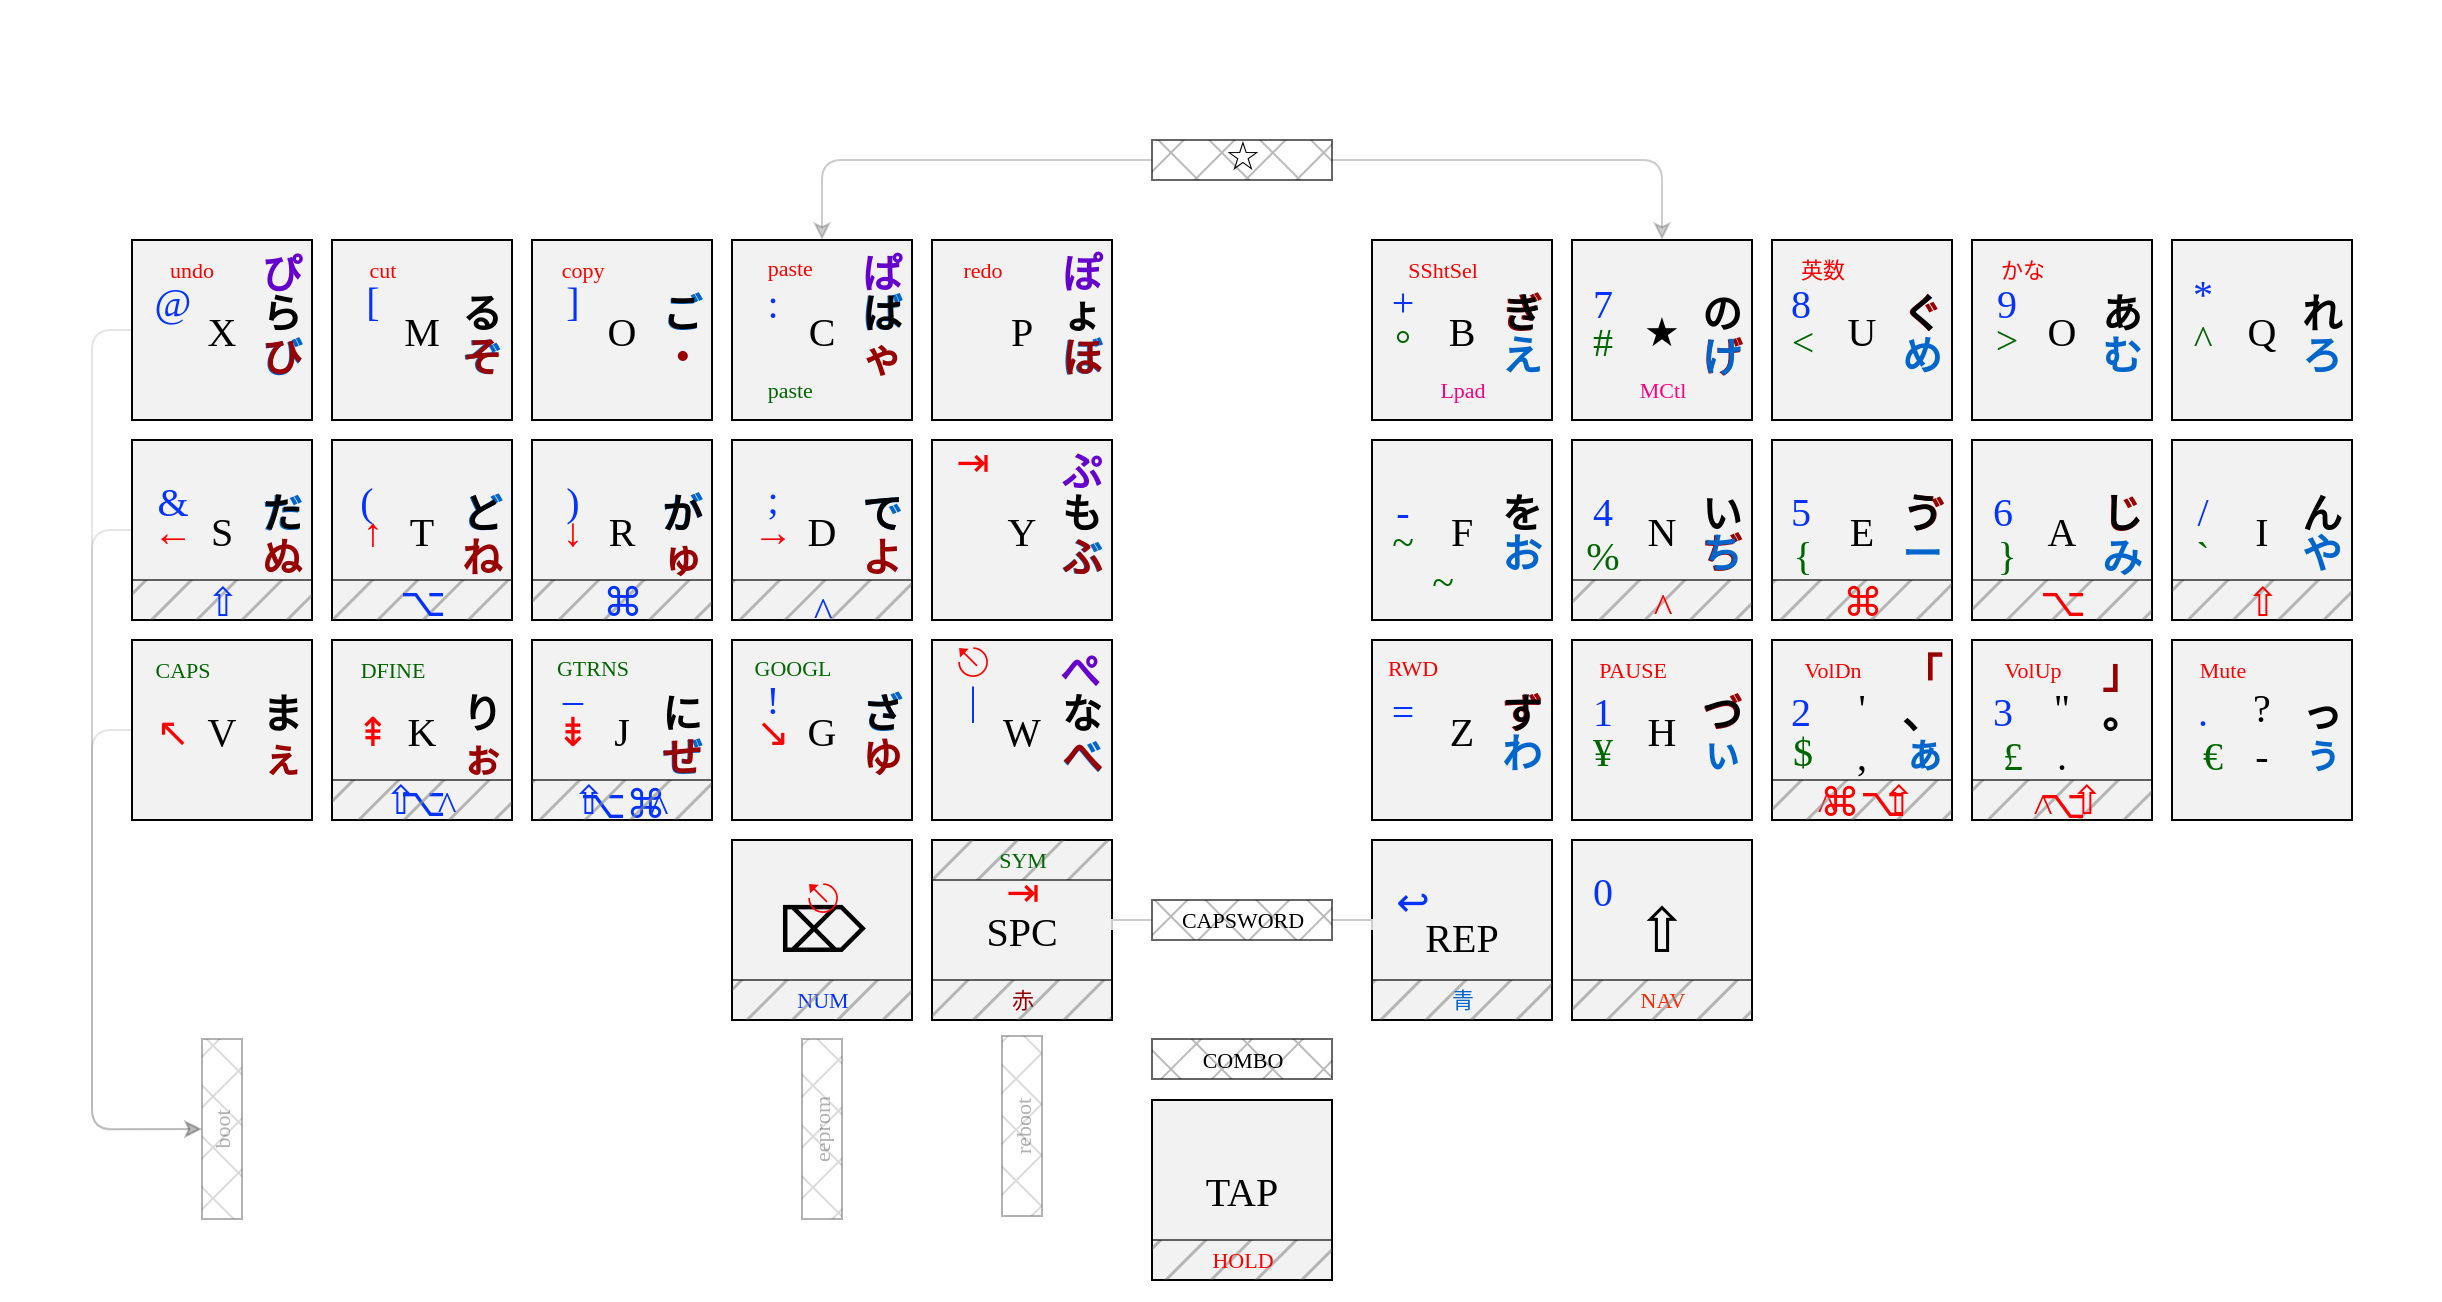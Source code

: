 <mxfile version="24.6.4" type="github">
  <diagram id="D3b2O7mXZaBLHZMrj7lS" name="Page-1">
    <mxGraphModel dx="2385" dy="1406" grid="1" gridSize="10" guides="1" tooltips="1" connect="1" arrows="1" fold="1" page="1" pageScale="1" pageWidth="827" pageHeight="2569" math="0" shadow="0">
      <root>
        <mxCell id="0" />
        <mxCell id="1" parent="0" />
        <mxCell id="OB1SwUoOK8lVcQ6QnIss-114" value="" style="rounded=0;whiteSpace=wrap;html=1;strokeColor=none;" parent="1" vertex="1">
          <mxGeometry x="-196" width="1220" height="650" as="geometry" />
        </mxCell>
        <mxCell id="BBY4bCGRp7vgqfXarrWV-56" value="TAP" style="rounded=0;whiteSpace=wrap;html=1;fontFamily=Source Code Pro;fontSource=https%3A%2F%2Ffonts.googleapis.com%2Fcss%3Ffamily%3DSource%2BCode%2BPro;fillColor=#F2F2F2;fontSize=20;" parent="1" vertex="1">
          <mxGeometry x="380" y="550" width="90" height="90" as="geometry" />
        </mxCell>
        <mxCell id="jyPOKYWJDwKyRrshBXNK-14" value="G" style="rounded=0;whiteSpace=wrap;html=1;fontFamily=Source Code Pro;fontSource=https%3A%2F%2Ffonts.googleapis.com%2Fcss%3Ffamily%3DSource%2BCode%2BPro;fillColor=#F2F2F2;fontSize=20;" parent="1" vertex="1">
          <mxGeometry x="170" y="320" width="90" height="90" as="geometry" />
        </mxCell>
        <mxCell id="jyPOKYWJDwKyRrshBXNK-29" value="H" style="rounded=0;whiteSpace=wrap;html=1;fontFamily=Source Code Pro;fontSource=https%3A%2F%2Ffonts.googleapis.com%2Fcss%3Ffamily%3DSource%2BCode%2BPro;fillColor=#F2F2F2;fontSize=20;" parent="1" vertex="1">
          <mxGeometry x="590" y="320" width="90" height="90" as="geometry" />
        </mxCell>
        <mxCell id="jyPOKYWJDwKyRrshBXNK-26" value="A" style="rounded=0;whiteSpace=wrap;html=1;fontFamily=Source Code Pro;fontSource=https%3A%2F%2Ffonts.googleapis.com%2Fcss%3Ffamily%3DSource%2BCode%2BPro;fillColor=#F2F2F2;fontSize=20;" parent="1" vertex="1">
          <mxGeometry x="790" y="220" width="90" height="90" as="geometry" />
        </mxCell>
        <mxCell id="rx5Ag137ocZ3iWV7Ir7C-75" value="&lt;p style=&quot;margin: 0px; font-style: normal; font-variant-caps: normal; font-stretch: normal; font-size: 20px; line-height: normal; font-family: &amp;quot;Hiragino Sans&amp;quot;; font-size-adjust: none; font-kerning: auto; font-variant-alternates: normal; font-variant-ligatures: normal; font-variant-numeric: normal; font-variant-east-asian: normal; font-variant-position: normal; font-feature-settings: normal; font-optical-sizing: auto; font-variation-settings: normal;&quot;&gt;&lt;b style=&quot;font-size: 20px;&quot;&gt;じ&lt;/b&gt;&lt;/p&gt;" style="text;html=1;strokeColor=none;fillColor=none;align=center;verticalAlign=middle;whiteSpace=wrap;rounded=0;fontColor=#990000;fontSize=20;" parent="1" vertex="1">
          <mxGeometry x="850" y="240" width="30" height="30" as="geometry" />
        </mxCell>
        <mxCell id="rx5Ag137ocZ3iWV7Ir7C-11" value="&lt;p style=&quot;margin: 0px; font-style: normal; font-variant-caps: normal; font-stretch: normal; font-size: 20px; line-height: normal; font-family: &amp;quot;Hiragino Sans&amp;quot;; font-size-adjust: none; font-kerning: auto; font-variant-alternates: normal; font-variant-ligatures: normal; font-variant-numeric: normal; font-variant-east-asian: normal; font-variant-position: normal; font-feature-settings: normal; font-optical-sizing: auto; font-variation-settings: normal;&quot;&gt;&lt;b style=&quot;font-size: 20px;&quot;&gt;し&lt;/b&gt;&lt;/p&gt;" style="text;html=1;strokeColor=none;fillColor=none;align=center;verticalAlign=middle;whiteSpace=wrap;rounded=0;fontSize=20;" parent="1" vertex="1">
          <mxGeometry x="850" y="240" width="30" height="30" as="geometry" />
        </mxCell>
        <mxCell id="jyPOKYWJDwKyRrshBXNK-27" value="I" style="rounded=0;whiteSpace=wrap;html=1;fontFamily=Source Code Pro;fontSource=https%3A%2F%2Ffonts.googleapis.com%2Fcss%3Ffamily%3DSource%2BCode%2BPro;fillColor=#F2F2F2;fontSize=20;" parent="1" vertex="1">
          <mxGeometry x="890" y="220" width="90" height="90" as="geometry" />
        </mxCell>
        <mxCell id="BBY4bCGRp7vgqfXarrWV-3" value="" style="rounded=0;whiteSpace=wrap;html=1;fontFamily=Source Code Pro;fontSource=https%3A%2F%2Ffonts.googleapis.com%2Fcss%3Ffamily%3DSource%2BCode%2BPro;fillColor=#8C8C8C;fontSize=20;fillStyle=hatch;gradientColor=none;glass=0;shadow=0;opacity=60;" parent="1" vertex="1">
          <mxGeometry x="890" y="290" width="90" height="20" as="geometry" />
        </mxCell>
        <mxCell id="BBY4bCGRp7vgqfXarrWV-16" value="" style="rounded=0;whiteSpace=wrap;html=1;fontFamily=Source Code Pro;fontSource=https%3A%2F%2Ffonts.googleapis.com%2Fcss%3Ffamily%3DSource%2BCode%2BPro;fillColor=#8C8C8C;fontSize=20;fillStyle=hatch;gradientColor=none;glass=0;shadow=0;opacity=60;" parent="1" vertex="1">
          <mxGeometry x="790" y="290" width="90" height="20" as="geometry" />
        </mxCell>
        <mxCell id="jyPOKYWJDwKyRrshBXNK-25" value="E" style="rounded=0;whiteSpace=wrap;html=1;fontFamily=Source Code Pro;fontSource=https%3A%2F%2Ffonts.googleapis.com%2Fcss%3Ffamily%3DSource%2BCode%2BPro;fillColor=#F2F2F2;fontSize=20;" parent="1" vertex="1">
          <mxGeometry x="690" y="220" width="90" height="90" as="geometry" />
        </mxCell>
        <mxCell id="BBY4bCGRp7vgqfXarrWV-15" value="" style="rounded=0;whiteSpace=wrap;html=1;fontFamily=Source Code Pro;fontSource=https%3A%2F%2Ffonts.googleapis.com%2Fcss%3Ffamily%3DSource%2BCode%2BPro;fillColor=#8C8C8C;fontSize=20;fillStyle=hatch;gradientColor=none;glass=0;shadow=0;opacity=60;" parent="1" vertex="1">
          <mxGeometry x="690" y="290" width="90" height="20" as="geometry" />
        </mxCell>
        <mxCell id="jyPOKYWJDwKyRrshBXNK-24" value="N&lt;font color=&quot;#00cf68&quot; style=&quot;font-size: 20px;&quot;&gt;&lt;br style=&quot;font-size: 20px;&quot;&gt;&lt;/font&gt;" style="rounded=0;whiteSpace=wrap;html=1;fontFamily=Source Code Pro;fontSource=https%3A%2F%2Ffonts.googleapis.com%2Fcss%3Ffamily%3DSource%2BCode%2BPro;fillColor=#F2F2F2;fontSize=20;" parent="1" vertex="1">
          <mxGeometry x="590" y="220" width="90" height="90" as="geometry" />
        </mxCell>
        <mxCell id="BBY4bCGRp7vgqfXarrWV-14" value="" style="rounded=0;whiteSpace=wrap;html=1;fontFamily=Source Code Pro;fontSource=https%3A%2F%2Ffonts.googleapis.com%2Fcss%3Ffamily%3DSource%2BCode%2BPro;fillColor=#8C8C8C;fontSize=20;fillStyle=hatch;gradientColor=none;glass=0;shadow=0;opacity=60;" parent="1" vertex="1">
          <mxGeometry x="590" y="290" width="90" height="20" as="geometry" />
        </mxCell>
        <mxCell id="BBY4bCGRp7vgqfXarrWV-103" style="edgeStyle=orthogonalEdgeStyle;orthogonalLoop=1;jettySize=auto;html=1;opacity=10;" parent="1" source="jyPOKYWJDwKyRrshBXNK-6" target="BBY4bCGRp7vgqfXarrWV-81" edge="1">
          <mxGeometry relative="1" as="geometry">
            <Array as="points">
              <mxPoint x="-150" y="265" />
              <mxPoint x="-150" y="564.5" />
            </Array>
          </mxGeometry>
        </mxCell>
        <mxCell id="jyPOKYWJDwKyRrshBXNK-6" value="S" style="rounded=0;whiteSpace=wrap;html=1;fontFamily=Source Code Pro;fontSource=https%3A%2F%2Ffonts.googleapis.com%2Fcss%3Ffamily%3DSource%2BCode%2BPro;fillColor=#F2F2F2;fontSize=20;" parent="1" vertex="1">
          <mxGeometry x="-130" y="220" width="90" height="90" as="geometry" />
        </mxCell>
        <mxCell id="BBY4bCGRp7vgqfXarrWV-10" value="" style="rounded=0;whiteSpace=wrap;html=1;fontFamily=Source Code Pro;fontSource=https%3A%2F%2Ffonts.googleapis.com%2Fcss%3Ffamily%3DSource%2BCode%2BPro;fillColor=#8C8C8C;fontSize=20;fillStyle=hatch;gradientColor=none;glass=0;shadow=0;opacity=60;" parent="1" vertex="1">
          <mxGeometry x="-130" y="290" width="90" height="20" as="geometry" />
        </mxCell>
        <mxCell id="jyPOKYWJDwKyRrshBXNK-7" value="T" style="rounded=0;whiteSpace=wrap;html=1;fontFamily=Source Code Pro;fontSource=https%3A%2F%2Ffonts.googleapis.com%2Fcss%3Ffamily%3DSource%2BCode%2BPro;fillColor=#F2F2F2;fontSize=20;" parent="1" vertex="1">
          <mxGeometry x="-30" y="220" width="90" height="90" as="geometry" />
        </mxCell>
        <mxCell id="BBY4bCGRp7vgqfXarrWV-11" value="" style="rounded=0;whiteSpace=wrap;html=1;fontFamily=Source Code Pro;fontSource=https%3A%2F%2Ffonts.googleapis.com%2Fcss%3Ffamily%3DSource%2BCode%2BPro;fillColor=#8C8C8C;fontSize=20;fillStyle=hatch;gradientColor=none;glass=0;shadow=0;opacity=60;" parent="1" vertex="1">
          <mxGeometry x="-30" y="290" width="90" height="20" as="geometry" />
        </mxCell>
        <mxCell id="jyPOKYWJDwKyRrshBXNK-8" value="R" style="rounded=0;whiteSpace=wrap;html=1;fontFamily=Source Code Pro;fontSource=https%3A%2F%2Ffonts.googleapis.com%2Fcss%3Ffamily%3DSource%2BCode%2BPro;fillColor=#F2F2F2;fontSize=20;" parent="1" vertex="1">
          <mxGeometry x="70" y="220" width="90" height="90" as="geometry" />
        </mxCell>
        <mxCell id="BBY4bCGRp7vgqfXarrWV-12" value="" style="rounded=0;whiteSpace=wrap;html=1;fontFamily=Source Code Pro;fontSource=https%3A%2F%2Ffonts.googleapis.com%2Fcss%3Ffamily%3DSource%2BCode%2BPro;fillColor=#8C8C8C;fontSize=20;fillStyle=hatch;gradientColor=none;glass=0;shadow=0;opacity=60;" parent="1" vertex="1">
          <mxGeometry x="70" y="290" width="90" height="20" as="geometry" />
        </mxCell>
        <mxCell id="jyPOKYWJDwKyRrshBXNK-9" value="D" style="rounded=0;whiteSpace=wrap;html=1;fontFamily=Source Code Pro;fontSource=https%3A%2F%2Ffonts.googleapis.com%2Fcss%3Ffamily%3DSource%2BCode%2BPro;fillColor=#F2F2F2;fontSize=20;" parent="1" vertex="1">
          <mxGeometry x="170" y="220" width="90" height="90" as="geometry" />
        </mxCell>
        <mxCell id="BBY4bCGRp7vgqfXarrWV-13" value="" style="rounded=0;whiteSpace=wrap;html=1;fontFamily=Source Code Pro;fontSource=https%3A%2F%2Ffonts.googleapis.com%2Fcss%3Ffamily%3DSource%2BCode%2BPro;fillColor=#8C8C8C;fontSize=20;fillStyle=hatch;gradientColor=none;glass=0;shadow=0;opacity=60;" parent="1" vertex="1">
          <mxGeometry x="170" y="290" width="90" height="20" as="geometry" />
        </mxCell>
        <mxCell id="BBY4bCGRp7vgqfXarrWV-105" style="edgeStyle=orthogonalEdgeStyle;orthogonalLoop=1;jettySize=auto;html=1;opacity=10;" parent="1" source="jyPOKYWJDwKyRrshBXNK-1" target="BBY4bCGRp7vgqfXarrWV-81" edge="1">
          <mxGeometry relative="1" as="geometry">
            <Array as="points">
              <mxPoint x="-150" y="165" />
              <mxPoint x="-150" y="565" />
            </Array>
          </mxGeometry>
        </mxCell>
        <mxCell id="jyPOKYWJDwKyRrshBXNK-1" value="X" style="rounded=0;whiteSpace=wrap;html=1;fontFamily=Source Code Pro;fontSource=https%3A%2F%2Ffonts.googleapis.com%2Fcss%3Ffamily%3DSource%2BCode%2BPro;fillColor=#F2F2F2;fontSize=20;" parent="1" vertex="1">
          <mxGeometry x="-130" y="120" width="90" height="90" as="geometry" />
        </mxCell>
        <mxCell id="jyPOKYWJDwKyRrshBXNK-2" value="M" style="rounded=0;whiteSpace=wrap;html=1;fontFamily=Source Code Pro;fontSource=https%3A%2F%2Ffonts.googleapis.com%2Fcss%3Ffamily%3DSource%2BCode%2BPro;fillColor=#F2F2F2;fontSize=20;" parent="1" vertex="1">
          <mxGeometry x="-30" y="120" width="90" height="90" as="geometry" />
        </mxCell>
        <mxCell id="jyPOKYWJDwKyRrshBXNK-3" value="&lt;br style=&quot;font-size: 20px;&quot;&gt;O&lt;br style=&quot;font-size: 20px;&quot;&gt;&lt;font color=&quot;#ff0080&quot; style=&quot;font-size: 20px;&quot;&gt;&amp;nbsp; &amp;nbsp;&lt;/font&gt;" style="rounded=0;whiteSpace=wrap;html=1;fontFamily=Source Code Pro;fontSource=https%3A%2F%2Ffonts.googleapis.com%2Fcss%3Ffamily%3DSource%2BCode%2BPro;fillColor=#F2F2F2;fontSize=20;" parent="1" vertex="1">
          <mxGeometry x="70" y="120" width="90" height="90" as="geometry" />
        </mxCell>
        <mxCell id="jyPOKYWJDwKyRrshBXNK-4" value="C" style="rounded=0;whiteSpace=wrap;html=1;fontFamily=Source Code Pro;fontSource=https%3A%2F%2Ffonts.googleapis.com%2Fcss%3Ffamily%3DSource%2BCode%2BPro;fillColor=#F2F2F2;fontSize=20;" parent="1" vertex="1">
          <mxGeometry x="170" y="120" width="90" height="90" as="geometry" />
        </mxCell>
        <mxCell id="jyPOKYWJDwKyRrshBXNK-5" value="&lt;span style=&quot;caret-color: rgb(255, 0, 0);&quot;&gt;P&lt;/span&gt;" style="rounded=0;whiteSpace=wrap;html=1;fontFamily=Source Code Pro;fontSource=https%3A%2F%2Ffonts.googleapis.com%2Fcss%3Ffamily%3DSource%2BCode%2BPro;fillColor=#F2F2F2;fontSize=20;" parent="1" vertex="1">
          <mxGeometry x="270" y="120" width="90" height="90" as="geometry" />
        </mxCell>
        <mxCell id="jyPOKYWJDwKyRrshBXNK-10" value="Y" style="rounded=0;whiteSpace=wrap;html=1;fontFamily=Source Code Pro;fontSource=https%3A%2F%2Ffonts.googleapis.com%2Fcss%3Ffamily%3DSource%2BCode%2BPro;fillColor=#F2F2F2;fontSize=20;" parent="1" vertex="1">
          <mxGeometry x="270" y="220" width="90" height="90" as="geometry" />
        </mxCell>
        <mxCell id="BBY4bCGRp7vgqfXarrWV-104" style="edgeStyle=orthogonalEdgeStyle;orthogonalLoop=1;jettySize=auto;html=1;opacity=10;" parent="1" source="jyPOKYWJDwKyRrshBXNK-11" target="BBY4bCGRp7vgqfXarrWV-81" edge="1">
          <mxGeometry relative="1" as="geometry">
            <Array as="points">
              <mxPoint x="-150" y="365" />
              <mxPoint x="-150" y="564.5" />
            </Array>
          </mxGeometry>
        </mxCell>
        <mxCell id="jyPOKYWJDwKyRrshBXNK-11" value="V" style="rounded=0;whiteSpace=wrap;html=1;fontFamily=Source Code Pro;fontSource=https%3A%2F%2Ffonts.googleapis.com%2Fcss%3Ffamily%3DSource%2BCode%2BPro;fillColor=#F2F2F2;fontSize=20;" parent="1" vertex="1">
          <mxGeometry x="-130" y="320" width="90" height="90" as="geometry" />
        </mxCell>
        <mxCell id="jyPOKYWJDwKyRrshBXNK-12" value="K" style="rounded=0;whiteSpace=wrap;html=1;fontFamily=Source Code Pro;fontSource=https%3A%2F%2Ffonts.googleapis.com%2Fcss%3Ffamily%3DSource%2BCode%2BPro;fillColor=#F2F2F2;fontSize=20;" parent="1" vertex="1">
          <mxGeometry x="-30" y="320" width="90" height="90" as="geometry" />
        </mxCell>
        <mxCell id="jyPOKYWJDwKyRrshBXNK-13" value="J" style="rounded=0;whiteSpace=wrap;html=1;fontFamily=Source Code Pro;fontSource=https%3A%2F%2Ffonts.googleapis.com%2Fcss%3Ffamily%3DSource%2BCode%2BPro;fillColor=#F2F2F2;fontSize=20;" parent="1" vertex="1">
          <mxGeometry x="70" y="320" width="90" height="90" as="geometry" />
        </mxCell>
        <mxCell id="jyPOKYWJDwKyRrshBXNK-15" value="W" style="rounded=0;whiteSpace=wrap;html=1;fontFamily=Source Code Pro;fontSource=https%3A%2F%2Ffonts.googleapis.com%2Fcss%3Ffamily%3DSource%2BCode%2BPro;fillColor=#F2F2F2;fontSize=20;" parent="1" vertex="1">
          <mxGeometry x="270" y="320" width="90" height="90" as="geometry" />
        </mxCell>
        <mxCell id="jyPOKYWJDwKyRrshBXNK-17" value="SPC" style="rounded=0;whiteSpace=wrap;html=1;fontFamily=Source Code Pro;fontSource=https%3A%2F%2Ffonts.googleapis.com%2Fcss%3Ffamily%3DSource%2BCode%2BPro;fillColor=#F2F2F2;fontSize=20;" parent="1" vertex="1">
          <mxGeometry x="270" y="420" width="90" height="90" as="geometry" />
        </mxCell>
        <mxCell id="jyPOKYWJDwKyRrshBXNK-18" value="B" style="rounded=0;whiteSpace=wrap;html=1;fontFamily=Source Code Pro;fontSource=https%3A%2F%2Ffonts.googleapis.com%2Fcss%3Ffamily%3DSource%2BCode%2BPro;fillColor=#F2F2F2;fontSize=20;" parent="1" vertex="1">
          <mxGeometry x="490" y="120" width="90" height="90" as="geometry" />
        </mxCell>
        <mxCell id="jyPOKYWJDwKyRrshBXNK-19" value="★" style="rounded=0;whiteSpace=wrap;html=1;fontFamily=Source Code Pro;fontSource=https%3A%2F%2Ffonts.googleapis.com%2Fcss%3Ffamily%3DSource%2BCode%2BPro;fillColor=#F2F2F2;fontSize=20;" parent="1" vertex="1">
          <mxGeometry x="590" y="120" width="90" height="90" as="geometry" />
        </mxCell>
        <mxCell id="jyPOKYWJDwKyRrshBXNK-20" value="U" style="rounded=0;whiteSpace=wrap;html=1;fontFamily=Source Code Pro;fontSource=https%3A%2F%2Ffonts.googleapis.com%2Fcss%3Ffamily%3DSource%2BCode%2BPro;fillColor=#F2F2F2;fontSize=20;" parent="1" vertex="1">
          <mxGeometry x="690" y="120" width="90" height="90" as="geometry" />
        </mxCell>
        <mxCell id="jyPOKYWJDwKyRrshBXNK-21" value="O" style="rounded=0;whiteSpace=wrap;html=1;fontFamily=Source Code Pro;fontSource=https%3A%2F%2Ffonts.googleapis.com%2Fcss%3Ffamily%3DSource%2BCode%2BPro;fillColor=#F2F2F2;fontSize=20;" parent="1" vertex="1">
          <mxGeometry x="790" y="120" width="90" height="90" as="geometry" />
        </mxCell>
        <mxCell id="jyPOKYWJDwKyRrshBXNK-22" value="Q" style="rounded=0;whiteSpace=wrap;html=1;fontFamily=Source Code Pro;fontSource=https%3A%2F%2Ffonts.googleapis.com%2Fcss%3Ffamily%3DSource%2BCode%2BPro;fillColor=#F2F2F2;fontSize=20;" parent="1" vertex="1">
          <mxGeometry x="890" y="120" width="90" height="90" as="geometry" />
        </mxCell>
        <mxCell id="jyPOKYWJDwKyRrshBXNK-23" value="F" style="rounded=0;whiteSpace=wrap;html=1;fontFamily=Source Code Pro;fontSource=https%3A%2F%2Ffonts.googleapis.com%2Fcss%3Ffamily%3DSource%2BCode%2BPro;fillColor=#F2F2F2;fontSize=20;" parent="1" vertex="1">
          <mxGeometry x="490" y="220" width="90" height="90" as="geometry" />
        </mxCell>
        <mxCell id="jyPOKYWJDwKyRrshBXNK-28" value="Z" style="rounded=0;whiteSpace=wrap;html=1;fontFamily=Source Code Pro;fontSource=https%3A%2F%2Ffonts.googleapis.com%2Fcss%3Ffamily%3DSource%2BCode%2BPro;fillColor=#F2F2F2;fontSize=20;" parent="1" vertex="1">
          <mxGeometry x="490" y="320" width="90" height="90" as="geometry" />
        </mxCell>
        <mxCell id="jyPOKYWJDwKyRrshBXNK-30" value="&#39;&lt;div&gt;,&lt;/div&gt;" style="rounded=0;whiteSpace=wrap;html=1;fontFamily=Source Code Pro;fontSource=https%3A%2F%2Ffonts.googleapis.com%2Fcss%3Ffamily%3DSource%2BCode%2BPro;fillColor=#F2F2F2;fontSize=20;" parent="1" vertex="1">
          <mxGeometry x="690" y="320" width="90" height="90" as="geometry" />
        </mxCell>
        <mxCell id="jyPOKYWJDwKyRrshBXNK-31" value="&quot;&lt;div&gt;.&lt;/div&gt;" style="rounded=0;whiteSpace=wrap;html=1;fontFamily=Source Code Pro;fontSource=https%3A%2F%2Ffonts.googleapis.com%2Fcss%3Ffamily%3DSource%2BCode%2BPro;fillColor=#F2F2F2;fontSize=20;" parent="1" vertex="1">
          <mxGeometry x="790" y="320" width="90" height="90" as="geometry" />
        </mxCell>
        <mxCell id="jyPOKYWJDwKyRrshBXNK-32" value="?&lt;div&gt;-&lt;/div&gt;" style="rounded=0;whiteSpace=wrap;html=1;fontFamily=Source Code Pro;fontSource=https%3A%2F%2Ffonts.googleapis.com%2Fcss%3Ffamily%3DSource%2BCode%2BPro;fillColor=#F2F2F2;fontSize=20;" parent="1" vertex="1">
          <mxGeometry x="890" y="320" width="90" height="90" as="geometry" />
        </mxCell>
        <mxCell id="jyPOKYWJDwKyRrshBXNK-33" value="&lt;font style=&quot;font-size: 20px;&quot;&gt;REP&lt;/font&gt;" style="rounded=0;whiteSpace=wrap;html=1;fontFamily=Source Code Pro;fontSource=https%3A%2F%2Ffonts.googleapis.com%2Fcss%3Ffamily%3DSource%2BCode%2BPro;fillColor=#F2F2F2;fontSize=31;" parent="1" vertex="1">
          <mxGeometry x="490" y="420" width="90" height="90" as="geometry" />
        </mxCell>
        <mxCell id="jyPOKYWJDwKyRrshBXNK-16" value="&lt;font style=&quot;font-size: 31px;&quot;&gt;⌦&lt;br style=&quot;font-size: 31px;&quot;&gt;&lt;/font&gt;" style="rounded=0;whiteSpace=wrap;html=1;fontColor=default;fontFamily=Source Code Pro;fontSource=https%3A%2F%2Ffonts.googleapis.com%2Fcss%3Ffamily%3DSource%2BCode%2BPro;fillColor=#F2F2F2;fontSize=31;" parent="1" vertex="1">
          <mxGeometry x="170" y="420" width="90" height="90" as="geometry" />
        </mxCell>
        <mxCell id="jyPOKYWJDwKyRrshBXNK-34" value="&lt;font style=&quot;font-size: 31px;&quot;&gt;⇧&lt;br style=&quot;border-color: var(--border-color); caret-color: rgb(0, 207, 104); color: rgb(0, 207, 104); font-size: 31px;&quot;&gt;&lt;/font&gt;" style="rounded=0;whiteSpace=wrap;html=1;fontColor=default;fontFamily=Source Code Pro;fontSource=https%3A%2F%2Ffonts.googleapis.com%2Fcss%3Ffamily%3DSource%2BCode%2BPro;fillColor=#F2F2F2;fontSize=31;" parent="1" vertex="1">
          <mxGeometry x="590" y="420" width="90" height="90" as="geometry" />
        </mxCell>
        <mxCell id="rx5Ag137ocZ3iWV7Ir7C-8" value="&lt;p style=&quot;margin: 0px; font-style: normal; font-variant-caps: normal; font-stretch: normal; font-size: 20px; line-height: normal; font-family: &amp;quot;Hiragino Sans&amp;quot;; font-size-adjust: none; font-kerning: auto; font-variant-alternates: normal; font-variant-ligatures: normal; font-variant-numeric: normal; font-variant-east-asian: normal; font-variant-position: normal; font-feature-settings: normal; font-optical-sizing: auto; font-variation-settings: normal;&quot;&gt;&lt;b style=&quot;font-size: 20px;&quot;&gt;っ&lt;/b&gt;&lt;/p&gt;" style="text;html=1;strokeColor=none;fillColor=none;align=center;verticalAlign=middle;whiteSpace=wrap;rounded=0;fontSize=20;" parent="1" vertex="1">
          <mxGeometry x="950" y="340" width="30" height="30" as="geometry" />
        </mxCell>
        <mxCell id="rx5Ag137ocZ3iWV7Ir7C-9" value="&lt;p style=&quot;margin: 0px; font-style: normal; font-variant-caps: normal; font-stretch: normal; font-size: 20px; line-height: normal; font-family: &amp;quot;Hiragino Sans&amp;quot;; font-size-adjust: none; font-kerning: auto; font-variant-alternates: normal; font-variant-ligatures: normal; font-variant-numeric: normal; font-variant-east-asian: normal; font-variant-position: normal; font-feature-settings: normal; font-optical-sizing: auto; font-variation-settings: normal;&quot;&gt;&lt;b style=&quot;font-size: 20px;&quot;&gt;ん&lt;/b&gt;&lt;/p&gt;" style="text;html=1;strokeColor=none;fillColor=none;align=center;verticalAlign=middle;whiteSpace=wrap;rounded=0;fontSize=20;" parent="1" vertex="1">
          <mxGeometry x="950" y="240" width="30" height="30" as="geometry" />
        </mxCell>
        <mxCell id="rx5Ag137ocZ3iWV7Ir7C-10" value="&lt;p style=&quot;margin: 0px; font-style: normal; font-variant-caps: normal; font-stretch: normal; font-size: 20px; line-height: normal; font-family: &amp;quot;Hiragino Sans&amp;quot;; font-size-adjust: none; font-kerning: auto; font-variant-alternates: normal; font-variant-ligatures: normal; font-variant-numeric: normal; font-variant-east-asian: normal; font-variant-position: normal; font-feature-settings: normal; font-optical-sizing: auto; font-variation-settings: normal;&quot;&gt;&lt;b style=&quot;font-size: 20px;&quot;&gt;を&lt;/b&gt;&lt;/p&gt;" style="text;html=1;strokeColor=none;fillColor=none;align=center;verticalAlign=middle;whiteSpace=wrap;rounded=0;fontSize=20;" parent="1" vertex="1">
          <mxGeometry x="550" y="240" width="30" height="30" as="geometry" />
        </mxCell>
        <mxCell id="rx5Ag137ocZ3iWV7Ir7C-12" value="&lt;p style=&quot;margin: 0px; font-style: normal; font-variant-caps: normal; font-stretch: normal; font-size: 20px; line-height: normal; font-family: &amp;quot;Hiragino Sans&amp;quot;; font-size-adjust: none; font-kerning: auto; font-variant-alternates: normal; font-variant-ligatures: normal; font-variant-numeric: normal; font-variant-east-asian: normal; font-variant-position: normal; font-feature-settings: normal; font-optical-sizing: auto; font-variation-settings: normal;&quot;&gt;&lt;b style=&quot;font-size: 20px;&quot;&gt;。&lt;/b&gt;&lt;/p&gt;" style="text;html=1;strokeColor=none;fillColor=none;align=center;verticalAlign=middle;whiteSpace=wrap;rounded=0;fontSize=20;" parent="1" vertex="1">
          <mxGeometry x="850" y="340" width="30" height="30" as="geometry" />
        </mxCell>
        <mxCell id="rx5Ag137ocZ3iWV7Ir7C-14" value="&lt;p style=&quot;margin: 0px; font-style: normal; font-variant-caps: normal; font-stretch: normal; font-size: 20px; line-height: normal; font-family: &amp;quot;Hiragino Sans&amp;quot;; font-size-adjust: none; font-kerning: auto; font-variant-alternates: normal; font-variant-ligatures: normal; font-variant-numeric: normal; font-variant-east-asian: normal; font-variant-position: normal; font-feature-settings: normal; font-optical-sizing: auto; font-variation-settings: normal;&quot;&gt;&lt;b style=&quot;font-size: 20px;&quot;&gt;、&lt;/b&gt;&lt;/p&gt;" style="text;html=1;strokeColor=none;fillColor=none;align=center;verticalAlign=middle;whiteSpace=wrap;rounded=0;fontSize=20;" parent="1" vertex="1">
          <mxGeometry x="750" y="340" width="30" height="30" as="geometry" />
        </mxCell>
        <mxCell id="rx5Ag137ocZ3iWV7Ir7C-15" value="&lt;p style=&quot;margin: 0px; font-style: normal; font-variant-caps: normal; font-stretch: normal; font-size: 20px; line-height: normal; font-family: &amp;quot;Hiragino Sans&amp;quot;; font-size-adjust: none; font-kerning: auto; font-variant-alternates: normal; font-variant-ligatures: normal; font-variant-numeric: normal; font-variant-east-asian: normal; font-variant-position: normal; font-feature-settings: normal; font-optical-sizing: auto; font-variation-settings: normal;&quot;&gt;&lt;b style=&quot;font-size: 20px;&quot;&gt;の&lt;/b&gt;&lt;/p&gt;" style="text;html=1;strokeColor=none;fillColor=none;align=center;verticalAlign=middle;whiteSpace=wrap;rounded=0;fontSize=20;" parent="1" vertex="1">
          <mxGeometry x="650" y="140" width="30" height="30" as="geometry" />
        </mxCell>
        <mxCell id="rx5Ag137ocZ3iWV7Ir7C-19" value="&lt;p style=&quot;margin: 0px; font-style: normal; font-variant-caps: normal; font-stretch: normal; font-size: 20px; line-height: normal; font-family: &amp;quot;Hiragino Sans&amp;quot;; font-size-adjust: none; font-kerning: auto; font-variant-alternates: normal; font-variant-ligatures: normal; font-variant-numeric: normal; font-variant-east-asian: normal; font-variant-position: normal; font-feature-settings: normal; font-optical-sizing: auto; font-variation-settings: normal;&quot;&gt;&lt;b style=&quot;font-size: 20px;&quot;&gt;れ&lt;/b&gt;&lt;/p&gt;" style="text;html=1;strokeColor=none;fillColor=none;align=center;verticalAlign=middle;whiteSpace=wrap;rounded=0;fontSize=20;" parent="1" vertex="1">
          <mxGeometry x="950" y="140" width="30" height="30" as="geometry" />
        </mxCell>
        <mxCell id="rx5Ag137ocZ3iWV7Ir7C-20" value="&lt;p style=&quot;margin: 0px; font-style: normal; font-variant-caps: normal; font-stretch: normal; font-size: 20px; line-height: normal; font-family: &amp;quot;Hiragino Sans&amp;quot;; font-size-adjust: none; font-kerning: auto; font-variant-alternates: normal; font-variant-ligatures: normal; font-variant-numeric: normal; font-variant-east-asian: normal; font-variant-position: normal; font-feature-settings: normal; font-optical-sizing: auto; font-variation-settings: normal;&quot;&gt;&lt;b style=&quot;font-size: 20px;&quot;&gt;あ&lt;/b&gt;&lt;/p&gt;" style="text;html=1;strokeColor=none;fillColor=none;align=center;verticalAlign=middle;whiteSpace=wrap;rounded=0;fontSize=20;" parent="1" vertex="1">
          <mxGeometry x="850" y="140" width="30" height="30" as="geometry" />
        </mxCell>
        <mxCell id="rx5Ag137ocZ3iWV7Ir7C-27" value="&lt;p style=&quot;margin: 0px; font-style: normal; font-variant-caps: normal; font-stretch: normal; font-size: 20px; line-height: normal; font-family: &amp;quot;Hiragino Sans&amp;quot;; font-size-adjust: none; font-kerning: auto; font-variant-alternates: normal; font-variant-ligatures: normal; font-variant-numeric: normal; font-variant-east-asian: normal; font-variant-position: normal; font-feature-settings: normal; font-optical-sizing: auto; font-variation-settings: normal;&quot;&gt;&lt;b style=&quot;font-size: 20px;&quot;&gt;ま&lt;/b&gt;&lt;/p&gt;" style="text;html=1;strokeColor=none;fillColor=none;align=center;verticalAlign=middle;whiteSpace=wrap;rounded=0;fontSize=20;" parent="1" vertex="1">
          <mxGeometry x="-70" y="340" width="30" height="30" as="geometry" />
        </mxCell>
        <mxCell id="rx5Ag137ocZ3iWV7Ir7C-28" value="&lt;p style=&quot;margin: 0px; font-style: normal; font-variant-caps: normal; font-stretch: normal; font-size: 20px; line-height: normal; font-family: &amp;quot;Hiragino Sans&amp;quot;; font-size-adjust: none; font-kerning: auto; font-variant-alternates: normal; font-variant-ligatures: normal; font-variant-numeric: normal; font-variant-east-asian: normal; font-variant-position: normal; font-feature-settings: normal; font-optical-sizing: auto; font-variation-settings: normal;&quot;&gt;&lt;b style=&quot;font-size: 20px;&quot;&gt;な&lt;/b&gt;&lt;/p&gt;" style="text;html=1;strokeColor=none;fillColor=none;align=center;verticalAlign=middle;whiteSpace=wrap;rounded=0;fontSize=20;" parent="1" vertex="1">
          <mxGeometry x="330" y="340" width="30" height="30" as="geometry" />
        </mxCell>
        <mxCell id="rx5Ag137ocZ3iWV7Ir7C-29" value="&lt;p style=&quot;margin: 0px; font-style: normal; font-variant-caps: normal; font-stretch: normal; font-size: 20px; line-height: normal; font-family: &amp;quot;Hiragino Sans&amp;quot;; font-size-adjust: none; font-kerning: auto; font-variant-alternates: normal; font-variant-ligatures: normal; font-variant-numeric: normal; font-variant-east-asian: normal; font-variant-position: normal; font-feature-settings: normal; font-optical-sizing: auto; font-variation-settings: normal;&quot;&gt;&lt;b style=&quot;font-size: 20px;&quot;&gt;り&lt;/b&gt;&lt;/p&gt;" style="text;html=1;strokeColor=none;fillColor=none;align=center;verticalAlign=middle;whiteSpace=wrap;rounded=0;fontSize=20;" parent="1" vertex="1">
          <mxGeometry x="30" y="340" width="30" height="30" as="geometry" />
        </mxCell>
        <mxCell id="rx5Ag137ocZ3iWV7Ir7C-30" value="&lt;p style=&quot;margin: 0px; font-style: normal; font-variant-caps: normal; font-stretch: normal; font-size: 20px; line-height: normal; font-family: &amp;quot;Hiragino Sans&amp;quot;; font-size-adjust: none; font-kerning: auto; font-variant-alternates: normal; font-variant-ligatures: normal; font-variant-numeric: normal; font-variant-east-asian: normal; font-variant-position: normal; font-feature-settings: normal; font-optical-sizing: auto; font-variation-settings: normal;&quot;&gt;&lt;b style=&quot;font-size: 20px;&quot;&gt;も&lt;/b&gt;&lt;/p&gt;" style="text;html=1;strokeColor=none;fillColor=none;align=center;verticalAlign=middle;whiteSpace=wrap;rounded=0;fontSize=20;" parent="1" vertex="1">
          <mxGeometry x="330" y="240" width="30" height="30" as="geometry" />
        </mxCell>
        <mxCell id="rx5Ag137ocZ3iWV7Ir7C-31" value="&lt;p style=&quot;margin: 0px; font-style: normal; font-variant-caps: normal; font-stretch: normal; font-size: 20px; line-height: normal; font-family: &amp;quot;Hiragino Sans&amp;quot;; font-size-adjust: none; font-kerning: auto; font-variant-alternates: normal; font-variant-ligatures: normal; font-variant-numeric: normal; font-variant-east-asian: normal; font-variant-position: normal; font-feature-settings: normal; font-optical-sizing: auto; font-variation-settings: normal;&quot;&gt;&lt;b style=&quot;font-size: 20px;&quot;&gt;に&lt;/b&gt;&lt;/p&gt;" style="text;html=1;strokeColor=none;fillColor=none;align=center;verticalAlign=middle;whiteSpace=wrap;rounded=0;fontSize=20;" parent="1" vertex="1">
          <mxGeometry x="130" y="340" width="30" height="30" as="geometry" />
        </mxCell>
        <mxCell id="rx5Ag137ocZ3iWV7Ir7C-32" value="&lt;p style=&quot;margin: 0px; font-style: normal; font-variant-caps: normal; font-stretch: normal; font-size: 20px; line-height: normal; font-family: &amp;quot;Hiragino Sans&amp;quot;; font-size-adjust: none; font-kerning: auto; font-variant-alternates: normal; font-variant-ligatures: normal; font-variant-numeric: normal; font-variant-east-asian: normal; font-variant-position: normal; font-feature-settings: normal; font-optical-sizing: auto; font-variation-settings: normal;&quot;&gt;&lt;b style=&quot;font-size: 20px;&quot;&gt;ょ&lt;/b&gt;&lt;/p&gt;" style="text;html=1;strokeColor=none;fillColor=none;align=center;verticalAlign=middle;whiteSpace=wrap;rounded=0;fontSize=20;" parent="1" vertex="1">
          <mxGeometry x="330" y="140" width="30" height="30" as="geometry" />
        </mxCell>
        <mxCell id="rx5Ag137ocZ3iWV7Ir7C-35" value="&lt;p style=&quot;margin: 0px; font-style: normal; font-variant-caps: normal; font-stretch: normal; font-size: 20px; line-height: normal; font-family: &amp;quot;Hiragino Sans&amp;quot;; font-size-adjust: none; font-kerning: auto; font-variant-alternates: normal; font-variant-ligatures: normal; font-variant-numeric: normal; font-variant-east-asian: normal; font-variant-position: normal; font-feature-settings: normal; font-optical-sizing: auto; font-variation-settings: normal;&quot;&gt;&lt;b style=&quot;font-size: 20px;&quot;&gt;ぇ&lt;/b&gt;&lt;/p&gt;" style="text;html=1;strokeColor=none;fillColor=none;align=center;verticalAlign=middle;whiteSpace=wrap;rounded=0;fontColor=#990000;fontSize=20;" parent="1" vertex="1">
          <mxGeometry x="-70" y="362" width="30" height="30" as="geometry" />
        </mxCell>
        <mxCell id="rx5Ag137ocZ3iWV7Ir7C-37" value="&lt;p style=&quot;margin: 0px; font-style: normal; font-variant-caps: normal; font-stretch: normal; font-size: 20px; line-height: normal; font-family: &amp;quot;Hiragino Sans&amp;quot;; font-size-adjust: none; font-kerning: auto; font-variant-alternates: normal; font-variant-ligatures: normal; font-variant-numeric: normal; font-variant-east-asian: normal; font-variant-position: normal; font-feature-settings: normal; font-optical-sizing: auto; font-variation-settings: normal;&quot;&gt;&lt;b style=&quot;font-size: 20px;&quot;&gt;る&lt;/b&gt;&lt;/p&gt;" style="text;html=1;strokeColor=none;fillColor=none;align=center;verticalAlign=middle;whiteSpace=wrap;rounded=0;fontSize=20;" parent="1" vertex="1">
          <mxGeometry x="30" y="140" width="30" height="30" as="geometry" />
        </mxCell>
        <mxCell id="rx5Ag137ocZ3iWV7Ir7C-41" value="&lt;p style=&quot;margin: 0px; font-style: normal; font-variant-caps: normal; font-stretch: normal; font-size: 20px; line-height: normal; font-family: &amp;quot;Hiragino Sans&amp;quot;; font-size-adjust: none; font-kerning: auto; font-variant-alternates: normal; font-variant-ligatures: normal; font-variant-numeric: normal; font-variant-east-asian: normal; font-variant-position: normal; font-feature-settings: normal; font-optical-sizing: auto; font-variation-settings: normal;&quot;&gt;&lt;b style=&quot;font-size: 20px;&quot;&gt;ぉ&lt;/b&gt;&lt;/p&gt;" style="text;html=1;strokeColor=none;fillColor=none;align=center;verticalAlign=middle;whiteSpace=wrap;rounded=0;fontColor=#990000;fontSize=20;" parent="1" vertex="1">
          <mxGeometry x="30" y="362" width="30" height="30" as="geometry" />
        </mxCell>
        <mxCell id="rx5Ag137ocZ3iWV7Ir7C-43" value="&lt;p style=&quot;margin: 0px; font-style: normal; font-variant-caps: normal; font-stretch: normal; font-size: 20px; line-height: normal; font-family: &amp;quot;Hiragino Sans&amp;quot;; font-size-adjust: none; font-kerning: auto; font-variant-alternates: normal; font-variant-ligatures: normal; font-variant-numeric: normal; font-variant-east-asian: normal; font-variant-position: normal; font-feature-settings: normal; font-optical-sizing: auto; font-variation-settings: normal;&quot;&gt;&lt;b style=&quot;font-size: 20px;&quot;&gt;ゆ&lt;/b&gt;&lt;/p&gt;" style="text;html=1;strokeColor=none;fillColor=none;align=center;verticalAlign=middle;whiteSpace=wrap;rounded=0;fontColor=#990000;fontSize=20;" parent="1" vertex="1">
          <mxGeometry x="230" y="362" width="30" height="30" as="geometry" />
        </mxCell>
        <mxCell id="rx5Ag137ocZ3iWV7Ir7C-46" value="&lt;p style=&quot;margin: 0px; font-style: normal; font-variant-caps: normal; font-stretch: normal; font-size: 20px; line-height: normal; font-family: &amp;quot;Hiragino Sans&amp;quot;; font-size-adjust: none; font-kerning: auto; font-variant-alternates: normal; font-variant-ligatures: normal; font-variant-numeric: normal; font-variant-east-asian: normal; font-variant-position: normal; font-feature-settings: normal; font-optical-sizing: auto; font-variation-settings: normal;&quot;&gt;&lt;b style=&quot;font-size: 20px;&quot;&gt;ら&lt;/b&gt;&lt;/p&gt;" style="text;html=1;strokeColor=none;fillColor=none;align=center;verticalAlign=middle;whiteSpace=wrap;rounded=0;fontSize=20;" parent="1" vertex="1">
          <mxGeometry x="-70" y="140" width="30" height="30" as="geometry" />
        </mxCell>
        <mxCell id="rx5Ag137ocZ3iWV7Ir7C-49" value="&lt;p style=&quot;margin: 0px; font-style: normal; font-variant-caps: normal; font-stretch: normal; font-size: 20px; line-height: normal; font-family: &amp;quot;Hiragino Sans&amp;quot;; font-size-adjust: none; font-kerning: auto; font-variant-alternates: normal; font-variant-ligatures: normal; font-variant-numeric: normal; font-variant-east-asian: normal; font-variant-position: normal; font-feature-settings: normal; font-optical-sizing: auto; font-variation-settings: normal;&quot;&gt;&lt;b style=&quot;font-size: 20px;&quot;&gt;・&lt;/b&gt;&lt;/p&gt;" style="text;html=1;strokeColor=none;fillColor=none;align=center;verticalAlign=middle;whiteSpace=wrap;rounded=0;fontColor=#990000;fontSize=20;" parent="1" vertex="1">
          <mxGeometry x="130" y="162" width="30" height="30" as="geometry" />
        </mxCell>
        <mxCell id="rx5Ag137ocZ3iWV7Ir7C-51" value="&lt;p style=&quot;margin: 0px; font-style: normal; font-variant-caps: normal; font-stretch: normal; font-size: 20px; line-height: normal; font-family: &amp;quot;Hiragino Sans&amp;quot;; font-size-adjust: none; font-kerning: auto; font-variant-alternates: normal; font-variant-ligatures: normal; font-variant-numeric: normal; font-variant-east-asian: normal; font-variant-position: normal; font-feature-settings: normal; font-optical-sizing: auto; font-variation-settings: normal;&quot;&gt;&lt;b style=&quot;font-size: 20px;&quot;&gt;ぬ&lt;/b&gt;&lt;/p&gt;" style="text;html=1;strokeColor=none;fillColor=none;align=center;verticalAlign=middle;whiteSpace=wrap;rounded=0;fontColor=#990000;fontSize=20;" parent="1" vertex="1">
          <mxGeometry x="-70" y="262" width="30" height="30" as="geometry" />
        </mxCell>
        <mxCell id="rx5Ag137ocZ3iWV7Ir7C-52" value="&lt;p style=&quot;margin: 0px; font-style: normal; font-variant-caps: normal; font-stretch: normal; font-size: 20px; line-height: normal; font-family: &amp;quot;Hiragino Sans&amp;quot;; font-size-adjust: none; font-kerning: auto; font-variant-alternates: normal; font-variant-ligatures: normal; font-variant-numeric: normal; font-variant-east-asian: normal; font-variant-position: normal; font-feature-settings: normal; font-optical-sizing: auto; font-variation-settings: normal;&quot;&gt;&lt;b style=&quot;font-size: 20px;&quot;&gt;ね&lt;/b&gt;&lt;/p&gt;" style="text;html=1;strokeColor=none;fillColor=none;align=center;verticalAlign=middle;whiteSpace=wrap;rounded=0;fontColor=#990000;fontSize=20;" parent="1" vertex="1">
          <mxGeometry x="30" y="262" width="30" height="30" as="geometry" />
        </mxCell>
        <mxCell id="rx5Ag137ocZ3iWV7Ir7C-53" value="&lt;p style=&quot;margin: 0px; font-style: normal; font-variant-caps: normal; font-stretch: normal; font-size: 20px; line-height: normal; font-family: &amp;quot;Hiragino Sans&amp;quot;; font-size-adjust: none; font-kerning: auto; font-variant-alternates: normal; font-variant-ligatures: normal; font-variant-numeric: normal; font-variant-east-asian: normal; font-variant-position: normal; font-feature-settings: normal; font-optical-sizing: auto; font-variation-settings: normal;&quot;&gt;&lt;b style=&quot;font-size: 20px;&quot;&gt;ゅ&lt;/b&gt;&lt;/p&gt;" style="text;html=1;strokeColor=none;fillColor=none;align=center;verticalAlign=middle;whiteSpace=wrap;rounded=0;fontColor=#990000;fontSize=20;" parent="1" vertex="1">
          <mxGeometry x="130" y="262" width="30" height="30" as="geometry" />
        </mxCell>
        <mxCell id="rx5Ag137ocZ3iWV7Ir7C-54" value="&lt;p style=&quot;margin: 0px; font-style: normal; font-variant-caps: normal; font-stretch: normal; font-size: 20px; line-height: normal; font-family: &amp;quot;Hiragino Sans&amp;quot;; font-size-adjust: none; font-kerning: auto; font-variant-alternates: normal; font-variant-ligatures: normal; font-variant-numeric: normal; font-variant-east-asian: normal; font-variant-position: normal; font-feature-settings: normal; font-optical-sizing: auto; font-variation-settings: normal;&quot;&gt;&lt;b style=&quot;font-size: 20px;&quot;&gt;よ&lt;/b&gt;&lt;/p&gt;" style="text;html=1;strokeColor=none;fillColor=none;align=center;verticalAlign=middle;whiteSpace=wrap;rounded=0;fontColor=#990000;fontSize=20;" parent="1" vertex="1">
          <mxGeometry x="230" y="262" width="30" height="30" as="geometry" />
        </mxCell>
        <mxCell id="rx5Ag137ocZ3iWV7Ir7C-57" value="&lt;p style=&quot;margin: 0px; font-style: normal; font-variant-caps: normal; font-stretch: normal; font-size: 20px; line-height: normal; font-family: &amp;quot;Hiragino Sans&amp;quot;; font-size-adjust: none; font-kerning: auto; font-variant-alternates: normal; font-variant-ligatures: normal; font-variant-numeric: normal; font-variant-east-asian: normal; font-variant-position: normal; font-feature-settings: normal; font-optical-sizing: auto; font-variation-settings: normal;&quot;&gt;&lt;b style=&quot;font-size: 20px;&quot;&gt;ぅ&lt;/b&gt;&lt;/p&gt;" style="text;html=1;strokeColor=none;fillColor=none;align=center;verticalAlign=middle;whiteSpace=wrap;rounded=0;fontColor=#0066CC;fontSize=20;" parent="1" vertex="1">
          <mxGeometry x="950" y="360" width="30" height="30" as="geometry" />
        </mxCell>
        <mxCell id="rx5Ag137ocZ3iWV7Ir7C-58" value="&lt;p style=&quot;margin: 0px; font-style: normal; font-variant-caps: normal; font-stretch: normal; font-size: 20px; line-height: normal; font-family: &amp;quot;Hiragino Sans&amp;quot;; font-size-adjust: none; font-kerning: auto; font-variant-alternates: normal; font-variant-ligatures: normal; font-variant-numeric: normal; font-variant-east-asian: normal; font-variant-position: normal; font-feature-settings: normal; font-optical-sizing: auto; font-variation-settings: normal;&quot;&gt;&lt;b style=&quot;font-size: 20px;&quot;&gt;お&lt;/b&gt;&lt;/p&gt;" style="text;html=1;strokeColor=none;fillColor=none;align=center;verticalAlign=middle;whiteSpace=wrap;rounded=0;fontColor=#0066CC;fontSize=20;" parent="1" vertex="1">
          <mxGeometry x="550" y="260" width="30" height="30" as="geometry" />
        </mxCell>
        <mxCell id="rx5Ag137ocZ3iWV7Ir7C-60" value="&lt;p style=&quot;margin: 0px; font-style: normal; font-variant-caps: normal; font-stretch: normal; font-size: 20px; line-height: normal; font-family: &amp;quot;Hiragino Sans&amp;quot;; font-size-adjust: none; font-kerning: auto; font-variant-alternates: normal; font-variant-ligatures: normal; font-variant-numeric: normal; font-variant-east-asian: normal; font-variant-position: normal; font-feature-settings: normal; font-optical-sizing: auto; font-variation-settings: normal;&quot;&gt;&lt;b style=&quot;font-size: 20px;&quot;&gt;ー&lt;/b&gt;&lt;/p&gt;" style="text;html=1;strokeColor=none;fillColor=none;align=center;verticalAlign=middle;whiteSpace=wrap;rounded=0;fontColor=#0066CC;fontSize=20;" parent="1" vertex="1">
          <mxGeometry x="750" y="260" width="30" height="30" as="geometry" />
        </mxCell>
        <mxCell id="rx5Ag137ocZ3iWV7Ir7C-61" value="&lt;p style=&quot;margin: 0px; font-style: normal; font-variant-caps: normal; font-stretch: normal; font-size: 20px; line-height: normal; font-family: &amp;quot;Hiragino Sans&amp;quot;; font-size-adjust: none; font-kerning: auto; font-variant-alternates: normal; font-variant-ligatures: normal; font-variant-numeric: normal; font-variant-east-asian: normal; font-variant-position: normal; font-feature-settings: normal; font-optical-sizing: auto; font-variation-settings: normal;&quot;&gt;&lt;b style=&quot;font-size: 20px;&quot;&gt;み&lt;/b&gt;&lt;/p&gt;" style="text;html=1;strokeColor=none;fillColor=none;align=center;verticalAlign=middle;whiteSpace=wrap;rounded=0;fontColor=#0066CC;fontSize=20;" parent="1" vertex="1">
          <mxGeometry x="850" y="262" width="30" height="30" as="geometry" />
        </mxCell>
        <mxCell id="rx5Ag137ocZ3iWV7Ir7C-62" value="&lt;p style=&quot;margin: 0px; font-style: normal; font-variant-caps: normal; font-stretch: normal; font-size: 20px; line-height: normal; font-family: &amp;quot;Hiragino Sans&amp;quot;; font-size-adjust: none; font-kerning: auto; font-variant-alternates: normal; font-variant-ligatures: normal; font-variant-numeric: normal; font-variant-east-asian: normal; font-variant-position: normal; font-feature-settings: normal; font-optical-sizing: auto; font-variation-settings: normal;&quot;&gt;&lt;b style=&quot;font-size: 20px;&quot;&gt;や&lt;/b&gt;&lt;/p&gt;" style="text;html=1;strokeColor=none;fillColor=none;align=center;verticalAlign=middle;whiteSpace=wrap;rounded=0;fontColor=#0066CC;fontSize=20;" parent="1" vertex="1">
          <mxGeometry x="950" y="260" width="30" height="30" as="geometry" />
        </mxCell>
        <mxCell id="rx5Ag137ocZ3iWV7Ir7C-63" value="&lt;p style=&quot;margin: 0px; font-style: normal; font-variant-caps: normal; font-stretch: normal; font-size: 20px; line-height: normal; font-family: &amp;quot;Hiragino Sans&amp;quot;; font-size-adjust: none; font-kerning: auto; font-variant-alternates: normal; font-variant-ligatures: normal; font-variant-numeric: normal; font-variant-east-asian: normal; font-variant-position: normal; font-feature-settings: normal; font-optical-sizing: auto; font-variation-settings: normal;&quot;&gt;&lt;b style=&quot;font-size: 20px;&quot;&gt;ろ&lt;/b&gt;&lt;/p&gt;" style="text;html=1;strokeColor=none;fillColor=none;align=center;verticalAlign=middle;whiteSpace=wrap;rounded=0;fontColor=#0066CC;fontSize=20;" parent="1" vertex="1">
          <mxGeometry x="950" y="161" width="30" height="30" as="geometry" />
        </mxCell>
        <mxCell id="rx5Ag137ocZ3iWV7Ir7C-64" value="&lt;p style=&quot;margin: 0px; font-style: normal; font-variant-caps: normal; font-stretch: normal; font-size: 20px; line-height: normal; font-family: &amp;quot;Hiragino Sans&amp;quot;; font-size-adjust: none; font-kerning: auto; font-variant-alternates: normal; font-variant-ligatures: normal; font-variant-numeric: normal; font-variant-east-asian: normal; font-variant-position: normal; font-feature-settings: normal; font-optical-sizing: auto; font-variation-settings: normal;&quot;&gt;&lt;b style=&quot;font-size: 20px;&quot;&gt;む&lt;/b&gt;&lt;/p&gt;" style="text;html=1;strokeColor=none;fillColor=none;align=center;verticalAlign=middle;whiteSpace=wrap;rounded=0;fontColor=#0066CC;fontSize=20;" parent="1" vertex="1">
          <mxGeometry x="850" y="161" width="30" height="30" as="geometry" />
        </mxCell>
        <mxCell id="rx5Ag137ocZ3iWV7Ir7C-65" value="&lt;p style=&quot;margin: 0px; font-style: normal; font-variant-caps: normal; font-stretch: normal; font-size: 20px; line-height: normal; font-family: &amp;quot;Hiragino Sans&amp;quot;; font-size-adjust: none; font-kerning: auto; font-variant-alternates: normal; font-variant-ligatures: normal; font-variant-numeric: normal; font-variant-east-asian: normal; font-variant-position: normal; font-feature-settings: normal; font-optical-sizing: auto; font-variation-settings: normal;&quot;&gt;&lt;b style=&quot;font-size: 20px;&quot;&gt;め&lt;/b&gt;&lt;/p&gt;" style="text;html=1;strokeColor=none;fillColor=none;align=center;verticalAlign=middle;whiteSpace=wrap;rounded=0;fontColor=#0066CC;fontSize=20;" parent="1" vertex="1">
          <mxGeometry x="750" y="161" width="30" height="30" as="geometry" />
        </mxCell>
        <mxCell id="rx5Ag137ocZ3iWV7Ir7C-67" value="&lt;p style=&quot;margin: 0px; font-style: normal; font-variant-caps: normal; font-stretch: normal; font-size: 20px; line-height: normal; font-family: &amp;quot;Hiragino Sans&amp;quot;; font-size-adjust: none; font-kerning: auto; font-variant-alternates: normal; font-variant-ligatures: normal; font-variant-numeric: normal; font-variant-east-asian: normal; font-variant-position: normal; font-feature-settings: normal; font-optical-sizing: auto; font-variation-settings: normal;&quot;&gt;&lt;b style=&quot;font-size: 20px;&quot;&gt;え&lt;/b&gt;&lt;/p&gt;" style="text;html=1;strokeColor=none;fillColor=none;align=center;verticalAlign=middle;whiteSpace=wrap;rounded=0;fontColor=#0066CC;fontSize=20;" parent="1" vertex="1">
          <mxGeometry x="550" y="161" width="30" height="30" as="geometry" />
        </mxCell>
        <mxCell id="rx5Ag137ocZ3iWV7Ir7C-70" value="&lt;p style=&quot;margin: 0px; font-style: normal; font-variant-caps: normal; font-stretch: normal; font-size: 20px; line-height: normal; font-family: &amp;quot;Hiragino Sans&amp;quot;; font-size-adjust: none; font-kerning: auto; font-variant-alternates: normal; font-variant-ligatures: normal; font-variant-numeric: normal; font-variant-east-asian: normal; font-variant-position: normal; font-feature-settings: normal; font-optical-sizing: auto; font-variation-settings: normal;&quot;&gt;&lt;b style=&quot;font-size: 20px;&quot;&gt;づ&lt;/b&gt;&lt;/p&gt;" style="text;html=1;strokeColor=none;fillColor=none;align=center;verticalAlign=middle;whiteSpace=wrap;rounded=0;fontColor=#990000;fontSize=20;" parent="1" vertex="1">
          <mxGeometry x="650" y="342" width="30" height="25" as="geometry" />
        </mxCell>
        <mxCell id="rx5Ag137ocZ3iWV7Ir7C-71" value="&lt;p style=&quot;margin: 0px; font-style: normal; font-variant-caps: normal; font-stretch: normal; font-size: 20px; line-height: normal; font-family: &amp;quot;Hiragino Sans&amp;quot;; font-size-adjust: none; font-kerning: auto; font-variant-alternates: normal; font-variant-ligatures: normal; font-variant-numeric: normal; font-variant-east-asian: normal; font-variant-position: normal; font-feature-settings: normal; font-optical-sizing: auto; font-variation-settings: normal;&quot;&gt;&lt;b style=&quot;font-size: 20px;&quot;&gt;ず&lt;/b&gt;&lt;/p&gt;" style="text;html=1;strokeColor=none;fillColor=none;align=center;verticalAlign=middle;whiteSpace=wrap;rounded=0;fontColor=#990000;fontSize=20;" parent="1" vertex="1">
          <mxGeometry x="550" y="340" width="30" height="30" as="geometry" />
        </mxCell>
        <mxCell id="rx5Ag137ocZ3iWV7Ir7C-72" value="&lt;p style=&quot;margin: 0px; font-style: normal; font-variant-caps: normal; font-stretch: normal; font-size: 20px; line-height: normal; font-family: &amp;quot;Hiragino Sans&amp;quot;; font-size-adjust: none; font-kerning: auto; font-variant-alternates: normal; font-variant-ligatures: normal; font-variant-numeric: normal; font-variant-east-asian: normal; font-variant-position: normal; font-feature-settings: normal; font-optical-sizing: auto; font-variation-settings: normal;&quot;&gt;&lt;b style=&quot;font-size: 20px;&quot;&gt;わ&lt;/b&gt;&lt;/p&gt;" style="text;html=1;strokeColor=none;fillColor=none;align=center;verticalAlign=middle;whiteSpace=wrap;rounded=0;fontColor=#0066CC;fontSize=20;" parent="1" vertex="1">
          <mxGeometry x="550" y="360" width="30" height="30" as="geometry" />
        </mxCell>
        <mxCell id="rx5Ag137ocZ3iWV7Ir7C-73" value="&lt;p style=&quot;margin: 0px; font-style: normal; font-variant-caps: normal; font-stretch: normal; font-size: 20px; line-height: normal; font-family: &amp;quot;Hiragino Sans&amp;quot;; font-size-adjust: none; font-kerning: auto; font-variant-alternates: normal; font-variant-ligatures: normal; font-variant-numeric: normal; font-variant-east-asian: normal; font-variant-position: normal; font-feature-settings: normal; font-optical-sizing: auto; font-variation-settings: normal;&quot;&gt;&lt;b style=&quot;font-size: 20px;&quot;&gt;ぃ&lt;/b&gt;&lt;/p&gt;" style="text;html=1;strokeColor=none;fillColor=none;align=center;verticalAlign=middle;whiteSpace=wrap;rounded=0;fontColor=#0066CC;fontSize=20;" parent="1" vertex="1">
          <mxGeometry x="650" y="360" width="30" height="30" as="geometry" />
        </mxCell>
        <mxCell id="rx5Ag137ocZ3iWV7Ir7C-74" value="&lt;p style=&quot;margin: 0px; font-style: normal; font-variant-caps: normal; font-stretch: normal; font-size: 20px; line-height: normal; font-family: &amp;quot;Hiragino Sans&amp;quot;; font-size-adjust: none; font-kerning: auto; font-variant-alternates: normal; font-variant-ligatures: normal; font-variant-numeric: normal; font-variant-east-asian: normal; font-variant-position: normal; font-feature-settings: normal; font-optical-sizing: auto; font-variation-settings: normal;&quot;&gt;&lt;b style=&quot;font-size: 20px;&quot;&gt;ぁ&lt;/b&gt;&lt;/p&gt;" style="text;html=1;strokeColor=none;fillColor=none;align=center;verticalAlign=middle;whiteSpace=wrap;rounded=0;fontColor=#0066CC;fontSize=20;" parent="1" vertex="1">
          <mxGeometry x="751" y="360" width="30" height="30" as="geometry" />
        </mxCell>
        <mxCell id="rx5Ag137ocZ3iWV7Ir7C-76" value="&lt;p style=&quot;margin: 0px; font-style: normal; font-variant-caps: normal; font-stretch: normal; font-size: 20px; line-height: normal; font-family: &amp;quot;Hiragino Sans&amp;quot;; font-size-adjust: none; font-kerning: auto; font-variant-alternates: normal; font-variant-ligatures: normal; font-variant-numeric: normal; font-variant-east-asian: normal; font-variant-position: normal; font-feature-settings: normal; font-optical-sizing: auto; font-variation-settings: normal;&quot;&gt;&lt;b style=&quot;font-size: 20px;&quot;&gt;ゔ&lt;/b&gt;&lt;/p&gt;" style="text;html=1;strokeColor=none;fillColor=none;align=center;verticalAlign=middle;whiteSpace=wrap;rounded=0;fontColor=#990000;fontSize=20;" parent="1" vertex="1">
          <mxGeometry x="751" y="240" width="30" height="30" as="geometry" />
        </mxCell>
        <mxCell id="rx5Ag137ocZ3iWV7Ir7C-77" value="&lt;p style=&quot;margin: 0px; font-style: normal; font-variant-caps: normal; font-stretch: normal; font-size: 20px; line-height: normal; font-family: &amp;quot;Hiragino Sans&amp;quot;; font-size-adjust: none; font-kerning: auto; font-variant-alternates: normal; font-variant-ligatures: normal; font-variant-numeric: normal; font-variant-east-asian: normal; font-variant-position: normal; font-feature-settings: normal; font-optical-sizing: auto; font-variation-settings: normal;&quot;&gt;&lt;b style=&quot;font-size: 20px;&quot;&gt;ぢ&lt;/b&gt;&lt;/p&gt;" style="text;html=1;strokeColor=none;fillColor=none;align=center;verticalAlign=middle;whiteSpace=wrap;rounded=0;fontColor=#990000;fontSize=20;" parent="1" vertex="1">
          <mxGeometry x="650" y="260" width="30" height="30" as="geometry" />
        </mxCell>
        <mxCell id="rx5Ag137ocZ3iWV7Ir7C-78" value="&lt;p style=&quot;margin: 0px; font-style: normal; font-variant-caps: normal; font-stretch: normal; font-size: 20px; line-height: normal; font-family: &amp;quot;Hiragino Sans&amp;quot;; font-size-adjust: none; font-kerning: auto; font-variant-alternates: normal; font-variant-ligatures: normal; font-variant-numeric: normal; font-variant-east-asian: normal; font-variant-position: normal; font-feature-settings: normal; font-optical-sizing: auto; font-variation-settings: normal;&quot;&gt;&lt;b style=&quot;font-size: 20px;&quot;&gt;ぐ&lt;/b&gt;&lt;/p&gt;" style="text;html=1;strokeColor=none;fillColor=none;align=center;verticalAlign=middle;whiteSpace=wrap;rounded=0;fontColor=#990000;fontSize=20;" parent="1" vertex="1">
          <mxGeometry x="750" y="140" width="30" height="30" as="geometry" />
        </mxCell>
        <mxCell id="rx5Ag137ocZ3iWV7Ir7C-79" value="&lt;p style=&quot;margin: 0px; font-style: normal; font-variant-caps: normal; font-stretch: normal; font-size: 20px; line-height: normal; font-family: &amp;quot;Hiragino Sans&amp;quot;; font-size-adjust: none; font-kerning: auto; font-variant-alternates: normal; font-variant-ligatures: normal; font-variant-numeric: normal; font-variant-east-asian: normal; font-variant-position: normal; font-feature-settings: normal; font-optical-sizing: auto; font-variation-settings: normal;&quot;&gt;&lt;b style=&quot;font-size: 20px;&quot;&gt;げ&lt;/b&gt;&lt;/p&gt;" style="text;html=1;strokeColor=none;fillColor=none;align=center;verticalAlign=middle;whiteSpace=wrap;rounded=0;fontColor=#990000;fontSize=20;" parent="1" vertex="1">
          <mxGeometry x="650" y="162" width="30" height="30" as="geometry" />
        </mxCell>
        <mxCell id="rx5Ag137ocZ3iWV7Ir7C-80" value="&lt;p style=&quot;margin: 0px; font-style: normal; font-variant-caps: normal; font-stretch: normal; font-size: 20px; line-height: normal; font-family: &amp;quot;Hiragino Sans&amp;quot;; font-size-adjust: none; font-kerning: auto; font-variant-alternates: normal; font-variant-ligatures: normal; font-variant-numeric: normal; font-variant-east-asian: normal; font-variant-position: normal; font-feature-settings: normal; font-optical-sizing: auto; font-variation-settings: normal;&quot;&gt;&lt;b style=&quot;font-size: 20px;&quot;&gt;ぎ&lt;/b&gt;&lt;/p&gt;" style="text;html=1;strokeColor=none;fillColor=none;align=center;verticalAlign=middle;whiteSpace=wrap;rounded=0;fontColor=#990000;fontSize=20;" parent="1" vertex="1">
          <mxGeometry x="550" y="140" width="30" height="30" as="geometry" />
        </mxCell>
        <mxCell id="rx5Ag137ocZ3iWV7Ir7C-81" value="&lt;p style=&quot;margin: 0px; font-style: normal; font-variant-caps: normal; font-stretch: normal; font-size: 20px; line-height: normal; font-family: &amp;quot;Hiragino Sans&amp;quot;; font-size-adjust: none; font-kerning: auto; font-variant-alternates: normal; font-variant-ligatures: normal; font-variant-numeric: normal; font-variant-east-asian: normal; font-variant-position: normal; font-feature-settings: normal; font-optical-sizing: auto; font-variation-settings: normal;&quot;&gt;&lt;b style=&quot;font-size: 20px;&quot;&gt;べ&lt;/b&gt;&lt;/p&gt;" style="text;html=1;strokeColor=none;fillColor=none;align=center;verticalAlign=middle;whiteSpace=wrap;rounded=0;fontColor=#0066CC;fontSize=20;" parent="1" vertex="1">
          <mxGeometry x="330" y="362" width="30" height="30" as="geometry" />
        </mxCell>
        <mxCell id="rx5Ag137ocZ3iWV7Ir7C-82" value="&lt;p style=&quot;margin: 0px; font-style: normal; font-variant-caps: normal; font-stretch: normal; font-size: 20px; line-height: normal; font-family: &amp;quot;Hiragino Sans&amp;quot;; font-size-adjust: none; font-kerning: auto; font-variant-alternates: normal; font-variant-ligatures: normal; font-variant-numeric: normal; font-variant-east-asian: normal; font-variant-position: normal; font-feature-settings: normal; font-optical-sizing: auto; font-variation-settings: normal;&quot;&gt;&lt;b style=&quot;font-size: 20px;&quot;&gt;ぜ&lt;/b&gt;&lt;/p&gt;" style="text;html=1;strokeColor=none;fillColor=none;align=center;verticalAlign=middle;whiteSpace=wrap;rounded=0;fontColor=#0066CC;fontSize=20;" parent="1" vertex="1">
          <mxGeometry x="130" y="362" width="30" height="30" as="geometry" />
        </mxCell>
        <mxCell id="rx5Ag137ocZ3iWV7Ir7C-83" value="&lt;p style=&quot;margin: 0px; font-style: normal; font-variant-caps: normal; font-stretch: normal; font-size: 20px; line-height: normal; font-family: &amp;quot;Hiragino Sans&amp;quot;; font-size-adjust: none; font-kerning: auto; font-variant-alternates: normal; font-variant-ligatures: normal; font-variant-numeric: normal; font-variant-east-asian: normal; font-variant-position: normal; font-feature-settings: normal; font-optical-sizing: auto; font-variation-settings: normal;&quot;&gt;&lt;b style=&quot;font-size: 20px;&quot;&gt;だ&lt;/b&gt;&lt;/p&gt;" style="text;html=1;strokeColor=none;fillColor=none;align=center;verticalAlign=middle;whiteSpace=wrap;rounded=0;fontColor=#0066CC;fontSize=20;" parent="1" vertex="1">
          <mxGeometry x="-70" y="240" width="30" height="30" as="geometry" />
        </mxCell>
        <mxCell id="rx5Ag137ocZ3iWV7Ir7C-84" value="&lt;p style=&quot;margin: 0px; font-style: normal; font-variant-caps: normal; font-stretch: normal; font-size: 20px; line-height: normal; font-family: &amp;quot;Hiragino Sans&amp;quot;; font-size-adjust: none; font-kerning: auto; font-variant-alternates: normal; font-variant-ligatures: normal; font-variant-numeric: normal; font-variant-east-asian: normal; font-variant-position: normal; font-feature-settings: normal; font-optical-sizing: auto; font-variation-settings: normal;&quot;&gt;&lt;b style=&quot;font-size: 20px;&quot;&gt;ど&lt;/b&gt;&lt;/p&gt;" style="text;html=1;strokeColor=none;fillColor=none;align=center;verticalAlign=middle;whiteSpace=wrap;rounded=0;fontColor=#0066CC;fontSize=20;" parent="1" vertex="1">
          <mxGeometry x="30" y="240" width="30" height="30" as="geometry" />
        </mxCell>
        <mxCell id="rx5Ag137ocZ3iWV7Ir7C-85" value="&lt;p style=&quot;margin: 0px; font-style: normal; font-variant-caps: normal; font-stretch: normal; font-size: 20px; line-height: normal; font-family: &amp;quot;Hiragino Sans&amp;quot;; font-size-adjust: none; font-kerning: auto; font-variant-alternates: normal; font-variant-ligatures: normal; font-variant-numeric: normal; font-variant-east-asian: normal; font-variant-position: normal; font-feature-settings: normal; font-optical-sizing: auto; font-variation-settings: normal;&quot;&gt;&lt;b style=&quot;font-size: 20px;&quot;&gt;が&lt;/b&gt;&lt;/p&gt;" style="text;html=1;strokeColor=none;fillColor=none;align=center;verticalAlign=middle;whiteSpace=wrap;rounded=0;fontColor=#0066CC;fontSize=20;" parent="1" vertex="1">
          <mxGeometry x="130" y="240" width="30" height="30" as="geometry" />
        </mxCell>
        <mxCell id="rx5Ag137ocZ3iWV7Ir7C-86" value="&lt;p style=&quot;margin: 0px; font-style: normal; font-variant-caps: normal; font-stretch: normal; font-size: 20px; line-height: normal; font-family: &amp;quot;Hiragino Sans&amp;quot;; font-size-adjust: none; font-kerning: auto; font-variant-alternates: normal; font-variant-ligatures: normal; font-variant-numeric: normal; font-variant-east-asian: normal; font-variant-position: normal; font-feature-settings: normal; font-optical-sizing: auto; font-variation-settings: normal;&quot;&gt;&lt;b style=&quot;font-size: 20px;&quot;&gt;で&lt;/b&gt;&lt;/p&gt;" style="text;html=1;strokeColor=none;fillColor=none;align=center;verticalAlign=middle;whiteSpace=wrap;rounded=0;fontColor=#0066CC;fontSize=20;" parent="1" vertex="1">
          <mxGeometry x="230" y="240" width="30" height="30" as="geometry" />
        </mxCell>
        <mxCell id="rx5Ag137ocZ3iWV7Ir7C-87" value="&lt;p style=&quot;margin: 0px; font-style: normal; font-variant-caps: normal; font-stretch: normal; font-size: 20px; line-height: normal; font-family: &amp;quot;Hiragino Sans&amp;quot;; font-size-adjust: none; font-kerning: auto; font-variant-alternates: normal; font-variant-ligatures: normal; font-variant-numeric: normal; font-variant-east-asian: normal; font-variant-position: normal; font-feature-settings: normal; font-optical-sizing: auto; font-variation-settings: normal;&quot;&gt;&lt;b style=&quot;font-size: 20px;&quot;&gt;ぶ&lt;/b&gt;&lt;/p&gt;" style="text;html=1;strokeColor=none;fillColor=none;align=center;verticalAlign=middle;whiteSpace=wrap;rounded=0;fontColor=#0066CC;fontSize=20;" parent="1" vertex="1">
          <mxGeometry x="330" y="262" width="30" height="30" as="geometry" />
        </mxCell>
        <mxCell id="rx5Ag137ocZ3iWV7Ir7C-88" value="&lt;p style=&quot;margin: 0px; font-style: normal; font-variant-caps: normal; font-stretch: normal; font-size: 20px; line-height: normal; font-family: &amp;quot;Hiragino Sans&amp;quot;; font-size-adjust: none; font-kerning: auto; font-variant-alternates: normal; font-variant-ligatures: normal; font-variant-numeric: normal; font-variant-east-asian: normal; font-variant-position: normal; font-feature-settings: normal; font-optical-sizing: auto; font-variation-settings: normal;&quot;&gt;&lt;b style=&quot;font-size: 20px;&quot;&gt;ぼ&lt;/b&gt;&lt;/p&gt;" style="text;html=1;strokeColor=none;fillColor=none;align=center;verticalAlign=middle;whiteSpace=wrap;rounded=0;fontColor=#0066CC;fontSize=20;" parent="1" vertex="1">
          <mxGeometry x="330" y="162" width="30" height="30" as="geometry" />
        </mxCell>
        <mxCell id="rx5Ag137ocZ3iWV7Ir7C-89" value="&lt;p style=&quot;margin: 0px; font-style: normal; font-variant-caps: normal; font-stretch: normal; font-size: 20px; line-height: normal; font-family: &amp;quot;Hiragino Sans&amp;quot;; font-size-adjust: none; font-kerning: auto; font-variant-alternates: normal; font-variant-ligatures: normal; font-variant-numeric: normal; font-variant-east-asian: normal; font-variant-position: normal; font-feature-settings: normal; font-optical-sizing: auto; font-variation-settings: normal;&quot;&gt;&lt;b style=&quot;font-size: 20px;&quot;&gt;ば&lt;/b&gt;&lt;/p&gt;" style="text;html=1;strokeColor=none;fillColor=none;align=center;verticalAlign=middle;whiteSpace=wrap;rounded=0;fontColor=#0066CC;fontSize=20;" parent="1" vertex="1">
          <mxGeometry x="230" y="140" width="30" height="30" as="geometry" />
        </mxCell>
        <mxCell id="rx5Ag137ocZ3iWV7Ir7C-90" value="&lt;p style=&quot;margin: 0px; font-style: normal; font-variant-caps: normal; font-stretch: normal; font-size: 20px; line-height: normal; font-family: &amp;quot;Hiragino Sans&amp;quot;; font-size-adjust: none; font-kerning: auto; font-variant-alternates: normal; font-variant-ligatures: normal; font-variant-numeric: normal; font-variant-east-asian: normal; font-variant-position: normal; font-feature-settings: normal; font-optical-sizing: auto; font-variation-settings: normal;&quot;&gt;&lt;b style=&quot;font-size: 20px;&quot;&gt;ご&lt;/b&gt;&lt;/p&gt;" style="text;html=1;strokeColor=none;fillColor=none;align=center;verticalAlign=middle;whiteSpace=wrap;rounded=0;fontColor=#0066CC;fontSize=20;" parent="1" vertex="1">
          <mxGeometry x="130" y="140" width="30" height="30" as="geometry" />
        </mxCell>
        <mxCell id="rx5Ag137ocZ3iWV7Ir7C-91" value="&lt;p style=&quot;margin: 0px; font-style: normal; font-variant-caps: normal; font-stretch: normal; font-size: 20px; line-height: normal; font-family: &amp;quot;Hiragino Sans&amp;quot;; font-size-adjust: none; font-kerning: auto; font-variant-alternates: normal; font-variant-ligatures: normal; font-variant-numeric: normal; font-variant-east-asian: normal; font-variant-position: normal; font-feature-settings: normal; font-optical-sizing: auto; font-variation-settings: normal;&quot;&gt;&lt;b style=&quot;font-size: 20px;&quot;&gt;ぞ&lt;/b&gt;&lt;/p&gt;" style="text;html=1;strokeColor=none;fillColor=none;align=center;verticalAlign=middle;whiteSpace=wrap;rounded=0;fontColor=#0066CC;fontSize=20;" parent="1" vertex="1">
          <mxGeometry x="30" y="162" width="30" height="30" as="geometry" />
        </mxCell>
        <mxCell id="rx5Ag137ocZ3iWV7Ir7C-92" value="&lt;p style=&quot;margin: 0px; font-style: normal; font-variant-caps: normal; font-stretch: normal; font-size: 20px; line-height: normal; font-family: &amp;quot;Hiragino Sans&amp;quot;; font-size-adjust: none; font-kerning: auto; font-variant-alternates: normal; font-variant-ligatures: normal; font-variant-numeric: normal; font-variant-east-asian: normal; font-variant-position: normal; font-feature-settings: normal; font-optical-sizing: auto; font-variation-settings: normal;&quot;&gt;&lt;b style=&quot;font-size: 20px;&quot;&gt;び&lt;/b&gt;&lt;/p&gt;" style="text;html=1;strokeColor=none;fillColor=none;align=center;verticalAlign=middle;whiteSpace=wrap;rounded=0;fontColor=#0066CC;fontSize=20;" parent="1" vertex="1">
          <mxGeometry x="-70" y="162" width="30" height="30" as="geometry" />
        </mxCell>
        <mxCell id="rx5Ag137ocZ3iWV7Ir7C-94" value="&lt;p style=&quot;margin: 0px; font-style: normal; font-variant-caps: normal; font-stretch: normal; font-size: 20px; line-height: normal; font-family: &amp;quot;Hiragino Sans&amp;quot;; font-size-adjust: none; font-kerning: auto; font-variant-alternates: normal; font-variant-ligatures: normal; font-variant-numeric: normal; font-variant-east-asian: normal; font-variant-position: normal; font-feature-settings: normal; font-optical-sizing: auto; font-variation-settings: normal;&quot;&gt;&lt;b style=&quot;font-size: 20px;&quot;&gt;ざ&lt;/b&gt;&lt;/p&gt;" style="text;html=1;strokeColor=none;fillColor=none;align=center;verticalAlign=middle;whiteSpace=wrap;rounded=0;fontColor=#0066CC;fontSize=20;" parent="1" vertex="1">
          <mxGeometry x="230" y="340" width="30" height="30" as="geometry" />
        </mxCell>
        <mxCell id="rx5Ag137ocZ3iWV7Ir7C-95" value="&lt;p style=&quot;margin: 0px; font-style: normal; font-variant-caps: normal; font-stretch: normal; font-size: 20px; line-height: normal; font-family: &amp;quot;Hiragino Sans&amp;quot;; font-size-adjust: none; font-kerning: auto; font-variant-alternates: normal; font-variant-ligatures: normal; font-variant-numeric: normal; font-variant-east-asian: normal; font-variant-position: normal; font-feature-settings: normal; font-optical-sizing: auto; font-variation-settings: normal;&quot;&gt;&lt;b style=&quot;font-size: 20px;&quot;&gt;ぴ&lt;/b&gt;&lt;/p&gt;" style="text;html=1;strokeColor=none;fillColor=none;align=center;verticalAlign=middle;whiteSpace=wrap;rounded=0;fontColor=#6600CC;fontSize=20;" parent="1" vertex="1">
          <mxGeometry x="-70" y="120" width="30" height="30" as="geometry" />
        </mxCell>
        <mxCell id="rx5Ag137ocZ3iWV7Ir7C-96" value="&lt;p style=&quot;margin: 0px; font-style: normal; font-variant-caps: normal; font-stretch: normal; font-size: 20px; line-height: normal; font-family: &amp;quot;Hiragino Sans&amp;quot;; font-size-adjust: none; font-kerning: auto; font-variant-alternates: normal; font-variant-ligatures: normal; font-variant-numeric: normal; font-variant-east-asian: normal; font-variant-position: normal; font-feature-settings: normal; font-optical-sizing: auto; font-variation-settings: normal;&quot;&gt;&lt;b style=&quot;font-size: 20px;&quot;&gt;ぽ&lt;/b&gt;&lt;/p&gt;" style="text;html=1;strokeColor=none;fillColor=none;align=center;verticalAlign=middle;whiteSpace=wrap;rounded=0;fontColor=#6600CC;fontSize=20;" parent="1" vertex="1">
          <mxGeometry x="330" y="120" width="30" height="30" as="geometry" />
        </mxCell>
        <mxCell id="rx5Ag137ocZ3iWV7Ir7C-97" value="&lt;p style=&quot;margin: 0px; font-style: normal; font-variant-caps: normal; font-stretch: normal; font-size: 20px; line-height: normal; font-family: &amp;quot;Hiragino Sans&amp;quot;; font-size-adjust: none; font-kerning: auto; font-variant-alternates: normal; font-variant-ligatures: normal; font-variant-numeric: normal; font-variant-east-asian: normal; font-variant-position: normal; font-feature-settings: normal; font-optical-sizing: auto; font-variation-settings: normal;&quot;&gt;&lt;b style=&quot;font-size: 20px;&quot;&gt;ぷ&lt;/b&gt;&lt;/p&gt;" style="text;html=1;strokeColor=none;fillColor=none;align=center;verticalAlign=middle;whiteSpace=wrap;rounded=0;fontColor=#6600CC;fontSize=20;" parent="1" vertex="1">
          <mxGeometry x="330" y="219" width="30" height="30" as="geometry" />
        </mxCell>
        <mxCell id="rx5Ag137ocZ3iWV7Ir7C-98" value="&lt;p style=&quot;margin: 0px; font-style: normal; font-variant-caps: normal; font-stretch: normal; font-size: 20px; line-height: normal; font-family: &amp;quot;Hiragino Sans&amp;quot;; font-size-adjust: none; font-kerning: auto; font-variant-alternates: normal; font-variant-ligatures: normal; font-variant-numeric: normal; font-variant-east-asian: normal; font-variant-position: normal; font-feature-settings: normal; font-optical-sizing: auto; font-variation-settings: normal;&quot;&gt;&lt;b style=&quot;font-size: 20px;&quot;&gt;ぺ&lt;/b&gt;&lt;/p&gt;" style="text;html=1;strokeColor=none;fillColor=none;align=center;verticalAlign=middle;whiteSpace=wrap;rounded=0;fontColor=#6600CC;fontSize=20;" parent="1" vertex="1">
          <mxGeometry x="329" y="319" width="30" height="30" as="geometry" />
        </mxCell>
        <mxCell id="rx5Ag137ocZ3iWV7Ir7C-99" value="&lt;p style=&quot;margin: 0px; font-style: normal; font-variant-caps: normal; font-stretch: normal; font-size: 20px; line-height: normal; font-family: &amp;quot;Hiragino Sans&amp;quot;; font-size-adjust: none; font-kerning: auto; font-variant-alternates: normal; font-variant-ligatures: normal; font-variant-numeric: normal; font-variant-east-asian: normal; font-variant-position: normal; font-feature-settings: normal; font-optical-sizing: auto; font-variation-settings: normal;&quot;&gt;&lt;b style=&quot;font-size: 20px;&quot;&gt;ぱ&lt;/b&gt;&lt;/p&gt;" style="text;html=1;strokeColor=none;fillColor=none;align=center;verticalAlign=middle;whiteSpace=wrap;rounded=0;fontColor=#6600CC;fontSize=20;" parent="1" vertex="1">
          <mxGeometry x="230" y="120" width="30" height="30" as="geometry" />
        </mxCell>
        <mxCell id="rx5Ag137ocZ3iWV7Ir7C-100" value="&lt;font style=&quot;border-color: var(--border-color); font-family: &amp;quot;Source Code Pro&amp;quot;; font-size: 11px;&quot; color=&quot;#ff0000&quot;&gt;undo&lt;/font&gt;" style="text;html=1;strokeColor=none;fillColor=none;align=center;verticalAlign=middle;whiteSpace=wrap;rounded=0;fontSize=11;" parent="1" vertex="1">
          <mxGeometry x="-130" y="120" width="60" height="30" as="geometry" />
        </mxCell>
        <mxCell id="OB1SwUoOK8lVcQ6QnIss-1" value="&lt;p style=&quot;margin: 0px; font-style: normal; font-variant-caps: normal; font-stretch: normal; font-size: 20px; line-height: normal; font-family: &amp;quot;Hiragino Sans&amp;quot;; font-size-adjust: none; font-kerning: auto; font-variant-alternates: normal; font-variant-ligatures: normal; font-variant-numeric: normal; font-variant-east-asian: normal; font-variant-position: normal; font-feature-settings: normal; font-optical-sizing: auto; font-variation-settings: normal;&quot;&gt;&lt;b style=&quot;font-size: 20px;&quot;&gt;ゃ&lt;/b&gt;&lt;/p&gt;" style="text;html=1;strokeColor=none;fillColor=none;align=center;verticalAlign=middle;whiteSpace=wrap;rounded=0;perimeterSpacing=0;strokeWidth=0;fontStyle=0;fontColor=#990000;fontSize=20;" parent="1" vertex="1">
          <mxGeometry x="230" y="162" width="30" height="30" as="geometry" />
        </mxCell>
        <mxCell id="OB1SwUoOK8lVcQ6QnIss-6" value="&lt;font style=&quot;border-color: var(--border-color); font-family: &amp;quot;Source Code Pro&amp;quot;; font-size: 11px;&quot; color=&quot;#ff0000&quot;&gt;cut&lt;/font&gt;" style="text;html=1;align=center;verticalAlign=middle;resizable=0;points=[];autosize=1;strokeColor=none;fillColor=none;fontSize=11;rounded=0;" parent="1" vertex="1">
          <mxGeometry x="-25" y="120" width="40" height="30" as="geometry" />
        </mxCell>
        <mxCell id="OB1SwUoOK8lVcQ6QnIss-7" value="&lt;span style=&quot;caret-color: rgb(255, 0, 128);&quot;&gt;&lt;font color=&quot;#ff0000&quot;&gt;英数&lt;/font&gt;&lt;/span&gt;" style="text;html=1;align=center;verticalAlign=middle;resizable=0;points=[];autosize=1;strokeColor=none;fillColor=none;fontSize=11;rounded=0;fontFamily=Source Code Pro;fontSource=https%3A%2F%2Ffonts.googleapis.com%2Fcss%3Ffamily%3DSource%2BCode%2BPro;" parent="1" vertex="1">
          <mxGeometry x="690" y="120" width="50" height="30" as="geometry" />
        </mxCell>
        <mxCell id="OB1SwUoOK8lVcQ6QnIss-8" value="&lt;font style=&quot;border-color: var(--border-color); font-family: &amp;quot;Source Code Pro&amp;quot;; font-size: 11px;&quot; color=&quot;#ff0000&quot;&gt;copy&lt;/font&gt;" style="text;html=1;align=center;verticalAlign=middle;resizable=0;points=[];autosize=1;strokeColor=none;fillColor=none;fontSize=11;rounded=0;" parent="1" vertex="1">
          <mxGeometry x="70" y="120" width="50" height="30" as="geometry" />
        </mxCell>
        <mxCell id="OB1SwUoOK8lVcQ6QnIss-9" value="&lt;span style=&quot;caret-color: rgb(255, 0, 128);&quot;&gt;&lt;font color=&quot;#ff0000&quot;&gt;かな&lt;/font&gt;&lt;/span&gt;" style="text;html=1;align=center;verticalAlign=middle;resizable=0;points=[];autosize=1;strokeColor=none;fillColor=none;fontSize=11;rounded=0;fontFamily=Source Code Pro;fontSource=https%3A%2F%2Ffonts.googleapis.com%2Fcss%3Ffamily%3DSource%2BCode%2BPro;" parent="1" vertex="1">
          <mxGeometry x="790" y="120" width="50" height="30" as="geometry" />
        </mxCell>
        <mxCell id="OB1SwUoOK8lVcQ6QnIss-10" value="&lt;font style=&quot;border-color: var(--border-color); font-family: &amp;quot;Source Code Pro&amp;quot;; font-size: 11px;&quot; color=&quot;#ff0000&quot;&gt;paste&lt;/font&gt;&lt;span style=&quot;font-family: &amp;quot;Source Code Pro&amp;quot;; font-size: 11px;&quot;&gt;&amp;nbsp;&lt;/span&gt;" style="text;html=1;align=center;verticalAlign=middle;resizable=0;points=[];autosize=1;strokeColor=none;fillColor=none;fontSize=11;rounded=0;" parent="1" vertex="1">
          <mxGeometry x="170" y="119" width="60" height="30" as="geometry" />
        </mxCell>
        <mxCell id="OB1SwUoOK8lVcQ6QnIss-12" value="&lt;font style=&quot;border-color: var(--border-color); font-family: &amp;quot;Source Code Pro&amp;quot;; font-size: 11px;&quot; color=&quot;#ff0000&quot;&gt;redo&lt;/font&gt;" style="text;html=1;align=center;verticalAlign=middle;resizable=0;points=[];autosize=1;strokeColor=none;fillColor=none;fontSize=11;rounded=0;" parent="1" vertex="1">
          <mxGeometry x="270" y="120" width="50" height="30" as="geometry" />
        </mxCell>
        <mxCell id="OB1SwUoOK8lVcQ6QnIss-13" value="&lt;font style=&quot;border-color: var(--border-color); font-family: &amp;quot;Source Code Pro&amp;quot;; font-size: 20px;&quot; color=&quot;#0433ff&quot;&gt;^&lt;/font&gt;" style="text;html=1;align=center;verticalAlign=middle;resizable=0;points=[];autosize=1;strokeColor=none;fillColor=none;fontSize=20;rounded=0;" parent="1" vertex="1">
          <mxGeometry x="195" y="285" width="40" height="40" as="geometry" />
        </mxCell>
        <mxCell id="OB1SwUoOK8lVcQ6QnIss-14" value="&lt;font style=&quot;border-color: var(--border-color); font-family: &amp;quot;Source Code Pro&amp;quot;; font-size: 20px;&quot; color=&quot;#ff0000&quot;&gt;→&lt;/font&gt;" style="text;html=1;align=center;verticalAlign=middle;resizable=0;points=[];autosize=1;strokeColor=none;fillColor=none;fontSize=20;rounded=0;" parent="1" vertex="1">
          <mxGeometry x="170" y="245" width="40" height="40" as="geometry" />
        </mxCell>
        <mxCell id="OB1SwUoOK8lVcQ6QnIss-16" value="&lt;font style=&quot;border-color: var(--border-color); font-family: &amp;quot;Source Code Pro&amp;quot;; font-size: 20px;&quot; color=&quot;#0433ff&quot;&gt;⌘&lt;/font&gt;" style="text;html=1;align=center;verticalAlign=middle;resizable=0;points=[];autosize=1;strokeColor=none;fillColor=none;fontSize=20;rounded=0;" parent="1" vertex="1">
          <mxGeometry x="95" y="280" width="40" height="40" as="geometry" />
        </mxCell>
        <mxCell id="OB1SwUoOK8lVcQ6QnIss-19" value="&lt;font style=&quot;border-color: var(--border-color); font-family: &amp;quot;Source Code Pro&amp;quot;; font-size: 20px;&quot; color=&quot;#ff0000&quot;&gt;↓&lt;/font&gt;" style="text;html=1;align=center;verticalAlign=middle;resizable=0;points=[];autosize=1;strokeColor=none;fillColor=none;fontSize=20;rounded=0;" parent="1" vertex="1">
          <mxGeometry x="70" y="245" width="40" height="40" as="geometry" />
        </mxCell>
        <mxCell id="OB1SwUoOK8lVcQ6QnIss-21" value="&lt;font style=&quot;border-color: var(--border-color); font-family: &amp;quot;Source Code Pro&amp;quot;; font-size: 20px;&quot; color=&quot;#0433ff&quot;&gt;⌥&lt;/font&gt;" style="text;html=1;align=center;verticalAlign=middle;resizable=0;points=[];autosize=1;strokeColor=none;fillColor=none;fontSize=20;rounded=0;" parent="1" vertex="1">
          <mxGeometry x="-5" y="280" width="40" height="40" as="geometry" />
        </mxCell>
        <mxCell id="OB1SwUoOK8lVcQ6QnIss-22" value="&lt;font style=&quot;border-color: var(--border-color); font-family: &amp;quot;Source Code Pro&amp;quot;; font-size: 20px;&quot; color=&quot;#ff0000&quot;&gt;↑&lt;/font&gt;" style="text;html=1;align=center;verticalAlign=middle;resizable=0;points=[];autosize=1;strokeColor=none;fillColor=none;fontSize=20;rounded=0;" parent="1" vertex="1">
          <mxGeometry x="-30" y="245" width="40" height="40" as="geometry" />
        </mxCell>
        <mxCell id="OB1SwUoOK8lVcQ6QnIss-24" value="&lt;font style=&quot;border-color: var(--border-color); font-family: &amp;quot;Source Code Pro&amp;quot;; font-size: 20px;&quot; color=&quot;#0433ff&quot;&gt;⇧&lt;/font&gt;" style="text;html=1;align=center;verticalAlign=middle;resizable=0;points=[];autosize=1;strokeColor=none;fillColor=none;fontSize=20;rounded=0;" parent="1" vertex="1">
          <mxGeometry x="-105" y="280" width="40" height="40" as="geometry" />
        </mxCell>
        <mxCell id="OB1SwUoOK8lVcQ6QnIss-25" value="&lt;font style=&quot;border-color: var(--border-color); font-family: &amp;quot;Source Code Pro&amp;quot;; font-size: 20px;&quot; color=&quot;#ff0000&quot;&gt;←&lt;/font&gt;" style="text;html=1;align=center;verticalAlign=middle;resizable=0;points=[];autosize=1;strokeColor=none;fillColor=none;fontSize=20;rounded=0;" parent="1" vertex="1">
          <mxGeometry x="-130" y="245" width="40" height="40" as="geometry" />
        </mxCell>
        <mxCell id="OB1SwUoOK8lVcQ6QnIss-27" value="&lt;font style=&quot;border-color: var(--border-color); font-family: &amp;quot;Source Code Pro&amp;quot;; font-size: 20px;&quot; color=&quot;#ff0000&quot;&gt;↖&lt;/font&gt;" style="text;html=1;align=center;verticalAlign=middle;resizable=0;points=[];autosize=1;strokeColor=none;fillColor=none;fontSize=20;rounded=0;" parent="1" vertex="1">
          <mxGeometry x="-130" y="345" width="40" height="40" as="geometry" />
        </mxCell>
        <mxCell id="OB1SwUoOK8lVcQ6QnIss-28" value="&lt;font style=&quot;border-color: var(--border-color); font-family: &amp;quot;Source Code Pro&amp;quot;; font-size: 20px;&quot; color=&quot;#ff0000&quot;&gt;⇞&lt;/font&gt;" style="text;html=1;align=center;verticalAlign=middle;resizable=0;points=[];autosize=1;strokeColor=none;fillColor=none;fontSize=20;rounded=0;" parent="1" vertex="1">
          <mxGeometry x="-30" y="345" width="40" height="40" as="geometry" />
        </mxCell>
        <mxCell id="OB1SwUoOK8lVcQ6QnIss-31" value="&lt;font style=&quot;border-color: var(--border-color); font-family: &amp;quot;Source Code Pro&amp;quot;; font-size: 20px;&quot; color=&quot;#ff0000&quot;&gt;⇟&lt;/font&gt;" style="text;html=1;align=center;verticalAlign=middle;resizable=0;points=[];autosize=1;strokeColor=none;fillColor=none;fontSize=20;rounded=0;" parent="1" vertex="1">
          <mxGeometry x="70" y="345" width="40" height="40" as="geometry" />
        </mxCell>
        <mxCell id="OB1SwUoOK8lVcQ6QnIss-33" value="&lt;font style=&quot;border-color: var(--border-color); font-family: &amp;quot;Source Code Pro&amp;quot;; font-size: 20px;&quot; color=&quot;#ff0000&quot;&gt;↘&lt;/font&gt;" style="text;html=1;align=center;verticalAlign=middle;resizable=0;points=[];autosize=1;strokeColor=none;fillColor=none;fontSize=20;rounded=0;" parent="1" vertex="1">
          <mxGeometry x="170" y="345" width="40" height="40" as="geometry" />
        </mxCell>
        <mxCell id="OB1SwUoOK8lVcQ6QnIss-39" value="&lt;font style=&quot;border-color: var(--border-color); font-family: &amp;quot;Source Code Pro&amp;quot;; font-size: 20px;&quot; color=&quot;#0433ff&quot;&gt;+&lt;/font&gt;" style="text;html=1;align=center;verticalAlign=middle;resizable=0;points=[];autosize=1;strokeColor=none;fillColor=none;fontSize=20;rounded=0;" parent="1" vertex="1">
          <mxGeometry x="485" y="130" width="40" height="40" as="geometry" />
        </mxCell>
        <mxCell id="OB1SwUoOK8lVcQ6QnIss-40" value="&lt;font style=&quot;border-color: var(--border-color); font-family: &amp;quot;Source Code Pro&amp;quot;; font-size: 20px;&quot; color=&quot;#0433ff&quot;&gt;7&lt;/font&gt;" style="text;html=1;align=center;verticalAlign=middle;resizable=0;points=[];autosize=1;strokeColor=none;fillColor=none;fontSize=20;rounded=0;" parent="1" vertex="1">
          <mxGeometry x="585" y="131" width="40" height="40" as="geometry" />
        </mxCell>
        <mxCell id="OB1SwUoOK8lVcQ6QnIss-41" value="&lt;font style=&quot;border-color: var(--border-color); font-family: &amp;quot;Source Code Pro&amp;quot;; font-size: 20px;&quot; color=&quot;#006600&quot;&gt;#&lt;/font&gt;" style="text;html=1;align=center;verticalAlign=middle;resizable=0;points=[];autosize=1;strokeColor=none;fillColor=none;fontSize=20;rounded=0;" parent="1" vertex="1">
          <mxGeometry x="585" y="150" width="40" height="40" as="geometry" />
        </mxCell>
        <mxCell id="OB1SwUoOK8lVcQ6QnIss-43" value="&lt;font style=&quot;border-color: var(--border-color); font-family: &amp;quot;Source Code Pro&amp;quot;; font-size: 20px;&quot; color=&quot;#0433ff&quot;&gt;8&lt;/font&gt;" style="text;html=1;align=center;verticalAlign=middle;resizable=0;points=[];autosize=1;strokeColor=none;fillColor=none;fontSize=20;rounded=0;" parent="1" vertex="1">
          <mxGeometry x="684" y="131" width="40" height="40" as="geometry" />
        </mxCell>
        <mxCell id="OB1SwUoOK8lVcQ6QnIss-44" value="&lt;font style=&quot;border-color: var(--border-color); font-family: &amp;quot;Source Code Pro&amp;quot;; font-size: 20px;&quot; color=&quot;#006600&quot;&gt;&amp;lt;&lt;/font&gt;" style="text;html=1;align=center;verticalAlign=middle;resizable=0;points=[];autosize=1;strokeColor=none;fillColor=none;fontSize=20;rounded=0;" parent="1" vertex="1">
          <mxGeometry x="685" y="150" width="40" height="40" as="geometry" />
        </mxCell>
        <mxCell id="OB1SwUoOK8lVcQ6QnIss-45" value="&lt;font style=&quot;border-color: var(--border-color); font-family: &amp;quot;Source Code Pro&amp;quot;; font-size: 20px;&quot; color=&quot;#0433ff&quot;&gt;9&lt;/font&gt;" style="text;html=1;align=center;verticalAlign=middle;resizable=0;points=[];autosize=1;strokeColor=none;fillColor=none;fontSize=20;rounded=0;" parent="1" vertex="1">
          <mxGeometry x="787" y="131" width="40" height="40" as="geometry" />
        </mxCell>
        <mxCell id="OB1SwUoOK8lVcQ6QnIss-46" value="&lt;font style=&quot;border-color: var(--border-color); font-family: &amp;quot;Source Code Pro&amp;quot;; font-size: 20px;&quot; color=&quot;#006600&quot;&gt;&amp;gt;&lt;/font&gt;" style="text;html=1;align=center;verticalAlign=middle;resizable=0;points=[];autosize=1;strokeColor=none;fillColor=none;fontSize=20;rounded=0;" parent="1" vertex="1">
          <mxGeometry x="787" y="149" width="40" height="40" as="geometry" />
        </mxCell>
        <mxCell id="OB1SwUoOK8lVcQ6QnIss-60" value="&lt;font style=&quot;border-color: var(--border-color); font-family: &amp;quot;Source Code Pro&amp;quot;; font-size: 20px;&quot; color=&quot;#006600&quot;&gt;{&lt;/font&gt;" style="text;html=1;align=center;verticalAlign=middle;resizable=0;points=[];autosize=1;strokeColor=none;fillColor=none;fontSize=20;rounded=0;" parent="1" vertex="1">
          <mxGeometry x="685" y="257" width="40" height="40" as="geometry" />
        </mxCell>
        <mxCell id="OB1SwUoOK8lVcQ6QnIss-47" value="&lt;font style=&quot;border-color: var(--border-color); font-family: &amp;quot;Source Code Pro&amp;quot;; font-size: 20px;&quot; color=&quot;#0433ff&quot;&gt;*&lt;/font&gt;" style="text;html=1;align=center;verticalAlign=middle;resizable=0;points=[];autosize=1;strokeColor=none;fillColor=none;fontSize=20;rounded=0;" parent="1" vertex="1">
          <mxGeometry x="885" y="126" width="40" height="40" as="geometry" />
        </mxCell>
        <mxCell id="OB1SwUoOK8lVcQ6QnIss-48" value="&lt;font face=&quot;Source Code Pro&quot; color=&quot;#006600&quot;&gt;&lt;span style=&quot;caret-color: rgb(0, 102, 0);&quot;&gt;^&lt;/span&gt;&lt;/font&gt;" style="text;html=1;align=center;verticalAlign=middle;resizable=0;points=[];autosize=1;strokeColor=none;fillColor=none;fontSize=20;rounded=0;" parent="1" vertex="1">
          <mxGeometry x="885" y="149" width="40" height="40" as="geometry" />
        </mxCell>
        <mxCell id="OB1SwUoOK8lVcQ6QnIss-50" value="&lt;font style=&quot;border-color: var(--border-color); font-family: &amp;quot;Source Code Pro&amp;quot;; font-size: 20px;&quot; color=&quot;#0433ff&quot;&gt;/&lt;/font&gt;" style="text;html=1;align=center;verticalAlign=middle;resizable=0;points=[];autosize=1;strokeColor=none;fillColor=none;fontSize=20;rounded=0;" parent="1" vertex="1">
          <mxGeometry x="885" y="235" width="40" height="40" as="geometry" />
        </mxCell>
        <mxCell id="OB1SwUoOK8lVcQ6QnIss-51" value="&lt;font style=&quot;border-color: var(--border-color); font-family: &amp;quot;Source Code Pro&amp;quot;; font-size: 20px;&quot; color=&quot;#ff0000&quot;&gt;⇧&lt;/font&gt;" style="text;html=1;align=center;verticalAlign=middle;resizable=0;points=[];autosize=1;strokeColor=none;fillColor=none;fontSize=20;rounded=0;" parent="1" vertex="1">
          <mxGeometry x="915" y="280" width="40" height="40" as="geometry" />
        </mxCell>
        <mxCell id="OB1SwUoOK8lVcQ6QnIss-52" value="&lt;font style=&quot;border-color: var(--border-color); font-family: &amp;quot;Source Code Pro&amp;quot;; font-size: 20px;&quot; color=&quot;#006600&quot;&gt;`&lt;/font&gt;" style="text;html=1;align=center;verticalAlign=middle;resizable=0;points=[];autosize=1;strokeColor=none;fillColor=none;fontSize=20;rounded=0;" parent="1" vertex="1">
          <mxGeometry x="885" y="257" width="40" height="40" as="geometry" />
        </mxCell>
        <mxCell id="OB1SwUoOK8lVcQ6QnIss-54" value="&lt;font style=&quot;border-color: var(--border-color); font-family: &amp;quot;Source Code Pro&amp;quot;; font-size: 20px;&quot; color=&quot;#0433ff&quot;&gt;6&lt;/font&gt;" style="text;html=1;align=center;verticalAlign=middle;resizable=0;points=[];autosize=1;strokeColor=none;fillColor=none;fontSize=20;rounded=0;" parent="1" vertex="1">
          <mxGeometry x="785" y="235" width="40" height="40" as="geometry" />
        </mxCell>
        <mxCell id="OB1SwUoOK8lVcQ6QnIss-55" value="&lt;font style=&quot;border-color: var(--border-color); font-size: 20px;&quot; color=&quot;#ff0000&quot;&gt;&lt;font face=&quot;Source Code Pro&quot; style=&quot;font-size: 20px;&quot;&gt;⌥&lt;/font&gt;&lt;/font&gt;" style="text;html=1;align=center;verticalAlign=middle;resizable=0;points=[];autosize=1;strokeColor=none;fillColor=none;fontSize=20;rounded=0;" parent="1" vertex="1">
          <mxGeometry x="815" y="280" width="40" height="40" as="geometry" />
        </mxCell>
        <mxCell id="OB1SwUoOK8lVcQ6QnIss-56" value="&lt;font style=&quot;border-color: var(--border-color); font-family: &amp;quot;Source Code Pro&amp;quot;; font-size: 20px;&quot; color=&quot;#006600&quot;&gt;}&lt;/font&gt;" style="text;html=1;align=center;verticalAlign=middle;resizable=0;points=[];autosize=1;strokeColor=none;fillColor=none;fontSize=20;rounded=0;" parent="1" vertex="1">
          <mxGeometry x="787" y="257" width="40" height="40" as="geometry" />
        </mxCell>
        <mxCell id="OB1SwUoOK8lVcQ6QnIss-58" value="&lt;font style=&quot;border-color: var(--border-color); font-family: &amp;quot;Source Code Pro&amp;quot;; font-size: 20px;&quot; color=&quot;#0433ff&quot;&gt;5&lt;/font&gt;" style="text;html=1;align=center;verticalAlign=middle;resizable=0;points=[];autosize=1;strokeColor=none;fillColor=none;fontSize=20;rounded=0;" parent="1" vertex="1">
          <mxGeometry x="684" y="235" width="40" height="40" as="geometry" />
        </mxCell>
        <mxCell id="OB1SwUoOK8lVcQ6QnIss-59" value="&lt;font style=&quot;border-color: var(--border-color); font-family: &amp;quot;Source Code Pro&amp;quot;; font-size: 20px;&quot; color=&quot;#ff0000&quot;&gt;⌘&lt;/font&gt;" style="text;html=1;align=center;verticalAlign=middle;resizable=0;points=[];autosize=1;strokeColor=none;fillColor=none;fontSize=20;rounded=0;" parent="1" vertex="1">
          <mxGeometry x="715" y="280" width="40" height="40" as="geometry" />
        </mxCell>
        <mxCell id="OB1SwUoOK8lVcQ6QnIss-61" value="&lt;font style=&quot;border-color: var(--border-color); font-family: &amp;quot;Source Code Pro&amp;quot;; font-size: 20px;&quot; color=&quot;#0433ff&quot;&gt;4&lt;/font&gt;" style="text;html=1;align=center;verticalAlign=middle;resizable=0;points=[];autosize=1;strokeColor=none;fillColor=none;fontSize=20;rounded=0;" parent="1" vertex="1">
          <mxGeometry x="585" y="235" width="40" height="40" as="geometry" />
        </mxCell>
        <mxCell id="OB1SwUoOK8lVcQ6QnIss-62" value="&lt;font style=&quot;border-color: var(--border-color); font-family: &amp;quot;Source Code Pro&amp;quot;; font-size: 20px;&quot; color=&quot;#ff0000&quot;&gt;^&lt;/font&gt;" style="text;html=1;align=center;verticalAlign=middle;resizable=0;points=[];autosize=1;strokeColor=none;fillColor=none;fontSize=20;rounded=0;" parent="1" vertex="1">
          <mxGeometry x="615" y="283" width="40" height="40" as="geometry" />
        </mxCell>
        <mxCell id="OB1SwUoOK8lVcQ6QnIss-63" value="&lt;font style=&quot;border-color: var(--border-color); font-family: &amp;quot;Source Code Pro&amp;quot;; font-size: 20px;&quot; color=&quot;#006600&quot;&gt;%&lt;/font&gt;" style="text;html=1;align=center;verticalAlign=middle;resizable=0;points=[];autosize=1;strokeColor=none;fillColor=none;fontSize=20;rounded=0;" parent="1" vertex="1">
          <mxGeometry x="585" y="257" width="40" height="40" as="geometry" />
        </mxCell>
        <mxCell id="OB1SwUoOK8lVcQ6QnIss-64" value="&lt;font style=&quot;border-color: var(--border-color); font-family: &amp;quot;Source Code Pro&amp;quot;; font-size: 20px;&quot; color=&quot;#0433ff&quot;&gt;-&lt;/font&gt;" style="text;html=1;align=center;verticalAlign=middle;resizable=0;points=[];autosize=1;strokeColor=none;fillColor=none;fontSize=20;rounded=0;" parent="1" vertex="1">
          <mxGeometry x="485" y="235" width="40" height="40" as="geometry" />
        </mxCell>
        <mxCell id="OB1SwUoOK8lVcQ6QnIss-65" value="&lt;span style=&quot;caret-color: rgb(0, 102, 0); color: rgb(0, 102, 0); font-family: &amp;quot;Source Code Pro&amp;quot;;&quot;&gt;~&lt;/span&gt;" style="text;html=1;align=center;verticalAlign=middle;resizable=0;points=[];autosize=1;strokeColor=none;fillColor=none;fontSize=20;rounded=0;" parent="1" vertex="1">
          <mxGeometry x="485" y="250" width="40" height="40" as="geometry" />
        </mxCell>
        <mxCell id="OB1SwUoOK8lVcQ6QnIss-66" value="&lt;font style=&quot;border-color: var(--border-color); font-family: &amp;quot;Source Code Pro&amp;quot;; font-size: 20px;&quot; color=&quot;#0433ff&quot;&gt;=&lt;/font&gt;" style="text;html=1;align=center;verticalAlign=middle;resizable=0;points=[];autosize=1;strokeColor=none;fillColor=none;fontSize=20;rounded=0;" parent="1" vertex="1">
          <mxGeometry x="485" y="335" width="40" height="40" as="geometry" />
        </mxCell>
        <mxCell id="OB1SwUoOK8lVcQ6QnIss-69" value="&lt;font style=&quot;border-color: var(--border-color); font-family: &amp;quot;Source Code Pro&amp;quot;; font-size: 20px;&quot; color=&quot;#0433ff&quot;&gt;&lt;font style=&quot;border-color: var(--border-color); font-size: 20px;&quot; color=&quot;#0433ff&quot;&gt;1&lt;/font&gt;&lt;/font&gt;" style="text;html=1;align=center;verticalAlign=middle;resizable=0;points=[];autosize=1;strokeColor=none;fillColor=none;fontSize=20;rounded=0;" parent="1" vertex="1">
          <mxGeometry x="585" y="335" width="40" height="40" as="geometry" />
        </mxCell>
        <mxCell id="OB1SwUoOK8lVcQ6QnIss-70" value="&lt;font style=&quot;border-color: var(--border-color); font-family: &amp;quot;Source Code Pro&amp;quot;; font-size: 20px;&quot; color=&quot;#006600&quot;&gt;¥&lt;/font&gt;" style="text;html=1;align=center;verticalAlign=middle;resizable=0;points=[];autosize=1;strokeColor=none;fillColor=none;fontSize=20;rounded=0;" parent="1" vertex="1">
          <mxGeometry x="585" y="355" width="40" height="40" as="geometry" />
        </mxCell>
        <mxCell id="OB1SwUoOK8lVcQ6QnIss-71" value="&lt;font style=&quot;border-color: var(--border-color); font-family: &amp;quot;Source Code Pro&amp;quot;; font-size: 20px;&quot; color=&quot;#0433ff&quot;&gt;2&lt;/font&gt;" style="text;html=1;align=center;verticalAlign=middle;resizable=0;points=[];autosize=1;strokeColor=none;fillColor=none;fontSize=20;rounded=0;" parent="1" vertex="1">
          <mxGeometry x="684" y="335" width="40" height="40" as="geometry" />
        </mxCell>
        <mxCell id="OB1SwUoOK8lVcQ6QnIss-72" value="&lt;font style=&quot;border-color: var(--border-color); font-family: &amp;quot;Source Code Pro&amp;quot;; font-size: 20px;&quot; color=&quot;#006600&quot;&gt;$&lt;/font&gt;" style="text;html=1;align=center;verticalAlign=middle;resizable=0;points=[];autosize=1;strokeColor=none;fillColor=none;fontSize=20;rounded=0;" parent="1" vertex="1">
          <mxGeometry x="685" y="355" width="40" height="40" as="geometry" />
        </mxCell>
        <mxCell id="OB1SwUoOK8lVcQ6QnIss-73" value="&lt;font style=&quot;border-color: var(--border-color); font-family: &amp;quot;Source Code Pro&amp;quot;; font-size: 20px;&quot; color=&quot;#0433ff&quot;&gt;3&lt;/font&gt;" style="text;html=1;align=center;verticalAlign=middle;resizable=0;points=[];autosize=1;strokeColor=none;fillColor=none;fontSize=20;rounded=0;" parent="1" vertex="1">
          <mxGeometry x="785" y="335" width="40" height="40" as="geometry" />
        </mxCell>
        <mxCell id="OB1SwUoOK8lVcQ6QnIss-75" value="&lt;font style=&quot;border-color: var(--border-color); font-family: &amp;quot;Source Code Pro&amp;quot;; font-size: 20px;&quot; color=&quot;#0433ff&quot;&gt;.&lt;/font&gt;" style="text;html=1;align=center;verticalAlign=middle;resizable=0;points=[];autosize=1;strokeColor=none;fillColor=none;fontSize=20;rounded=0;" parent="1" vertex="1">
          <mxGeometry x="885" y="335" width="40" height="40" as="geometry" />
        </mxCell>
        <mxCell id="OB1SwUoOK8lVcQ6QnIss-81" value="&lt;font style=&quot;border-color: var(--border-color); font-size: 11px;&quot; color=&quot;#ff2600&quot;&gt;NAV&lt;/font&gt;" style="text;html=1;align=center;verticalAlign=middle;resizable=0;points=[];autosize=1;strokeColor=none;fillColor=none;fontSize=11;fontFamily=Source Code Pro;fontSource=https%3A%2F%2Ffonts.googleapis.com%2Fcss%3Ffamily%3DSource%2BCode%2BPro;rounded=0;" parent="1" vertex="1">
          <mxGeometry x="615" y="485" width="40" height="30" as="geometry" />
        </mxCell>
        <mxCell id="OB1SwUoOK8lVcQ6QnIss-87" value="&lt;font style=&quot;border-color: var(--border-color); font-size: 11px;&quot; color=&quot;#0433ff&quot;&gt;NUM&lt;/font&gt;" style="text;html=1;align=center;verticalAlign=middle;resizable=0;points=[];autosize=1;strokeColor=none;fillColor=none;fontSize=11;fontFamily=Source Code Pro;fontSource=https%3A%2F%2Ffonts.googleapis.com%2Fcss%3Ffamily%3DSource%2BCode%2BPro;rounded=0;" parent="1" vertex="1">
          <mxGeometry x="195" y="485" width="40" height="30" as="geometry" />
        </mxCell>
        <mxCell id="OB1SwUoOK8lVcQ6QnIss-91" value="&lt;font style=&quot;border-color: var(--border-color); font-family: &amp;quot;Source Code Pro&amp;quot;; font-size: 20px;&quot; color=&quot;#ff0000&quot;&gt;⎋&lt;/font&gt;" style="text;html=1;align=center;verticalAlign=middle;resizable=0;points=[];autosize=1;strokeColor=none;fillColor=none;fontSize=31;rounded=0;" parent="1" vertex="1">
          <mxGeometry x="195" y="420" width="40" height="50" as="geometry" />
        </mxCell>
        <mxCell id="OB1SwUoOK8lVcQ6QnIss-94" value="&lt;div style=&quot;font-size: 11px;&quot;&gt;&lt;font color=&quot;#ff0080&quot; style=&quot;font-size: 11px;&quot;&gt;Lpad&lt;/font&gt;&lt;/div&gt;" style="text;html=1;align=center;verticalAlign=middle;resizable=0;points=[];autosize=1;strokeColor=none;fillColor=none;fontSize=11;rounded=0;fontFamily=Source Code Pro;fontSource=https%3A%2F%2Ffonts.googleapis.com%2Fcss%3Ffamily%3DSource%2BCode%2BPro;" parent="1" vertex="1">
          <mxGeometry x="510" y="180" width="50" height="30" as="geometry" />
        </mxCell>
        <mxCell id="OB1SwUoOK8lVcQ6QnIss-98" value="&lt;div style=&quot;font-size: 11px;&quot;&gt;&lt;font color=&quot;#ff0080&quot; style=&quot;font-size: 11px;&quot;&gt;MCtl&lt;/font&gt;&lt;/div&gt;" style="text;html=1;align=center;verticalAlign=middle;resizable=0;points=[];autosize=1;strokeColor=none;fillColor=none;fontSize=11;rounded=0;fontFamily=Source Code Pro;fontSource=https%3A%2F%2Ffonts.googleapis.com%2Fcss%3Ffamily%3DSource%2BCode%2BPro;" parent="1" vertex="1">
          <mxGeometry x="610" y="180" width="50" height="30" as="geometry" />
        </mxCell>
        <mxCell id="OB1SwUoOK8lVcQ6QnIss-100" value="&lt;div style=&quot;font-size: 11px;&quot;&gt;&lt;font color=&quot;#ff0000&quot;&gt;&lt;span style=&quot;caret-color: rgb(255, 0, 0);&quot;&gt;VolUp&lt;/span&gt;&lt;/font&gt;&lt;/div&gt;" style="text;html=1;align=center;verticalAlign=middle;resizable=0;points=[];autosize=1;strokeColor=none;fillColor=none;fontSize=11;rounded=0;fontFamily=Source Code Pro;fontSource=https%3A%2F%2Ffonts.googleapis.com%2Fcss%3Ffamily%3DSource%2BCode%2BPro;" parent="1" vertex="1">
          <mxGeometry x="790" y="320" width="60" height="30" as="geometry" />
        </mxCell>
        <mxCell id="OB1SwUoOK8lVcQ6QnIss-101" value="&lt;div style=&quot;font-size: 11px;&quot;&gt;&lt;font color=&quot;#ff0000&quot;&gt;VolDn&lt;/font&gt;&lt;/div&gt;" style="text;html=1;align=center;verticalAlign=middle;resizable=0;points=[];autosize=1;strokeColor=none;fillColor=none;fontSize=11;rounded=0;fontFamily=Source Code Pro;fontSource=https%3A%2F%2Ffonts.googleapis.com%2Fcss%3Ffamily%3DSource%2BCode%2BPro;" parent="1" vertex="1">
          <mxGeometry x="690" y="320" width="60" height="30" as="geometry" />
        </mxCell>
        <mxCell id="OB1SwUoOK8lVcQ6QnIss-104" value="&lt;font color=&quot;#ff0000&quot; style=&quot;font-size: 11px;&quot;&gt;&lt;span style=&quot;caret-color: rgb(255, 0, 0); font-size: 11px;&quot;&gt;SShtSel&lt;/span&gt;&lt;/font&gt;" style="text;html=1;align=center;verticalAlign=middle;resizable=0;points=[];autosize=1;strokeColor=none;fillColor=none;fontSize=11;rounded=0;fontFamily=Source Code Pro;fontSource=https%3A%2F%2Ffonts.googleapis.com%2Fcss%3Ffamily%3DSource%2BCode%2BPro;" parent="1" vertex="1">
          <mxGeometry x="490" y="120" width="70" height="30" as="geometry" />
        </mxCell>
        <mxCell id="OB1SwUoOK8lVcQ6QnIss-105" value="&lt;font color=&quot;#ff0000&quot; style=&quot;font-size: 11px;&quot;&gt;&lt;span style=&quot;caret-color: rgb(255, 0, 0); font-size: 11px;&quot;&gt;Mute&lt;br style=&quot;font-size: 11px;&quot;&gt;&lt;/span&gt;&lt;/font&gt;" style="text;html=1;align=center;verticalAlign=middle;resizable=0;points=[];autosize=1;strokeColor=none;fillColor=none;fontSize=11;rounded=0;fontFamily=Source Code Pro;fontSource=https%3A%2F%2Ffonts.googleapis.com%2Fcss%3Ffamily%3DSource%2BCode%2BPro;" parent="1" vertex="1">
          <mxGeometry x="890" y="320" width="50" height="30" as="geometry" />
        </mxCell>
        <mxCell id="OB1SwUoOK8lVcQ6QnIss-106" value="&lt;font color=&quot;#ff0000&quot; style=&quot;font-size: 11px;&quot;&gt;&lt;span style=&quot;caret-color: rgb(255, 0, 0); font-size: 11px;&quot;&gt;PAUSE&lt;/span&gt;&lt;/font&gt;" style="text;html=1;align=center;verticalAlign=middle;resizable=0;points=[];autosize=1;strokeColor=none;fillColor=none;fontSize=11;rounded=0;fontFamily=Source Code Pro;fontSource=https%3A%2F%2Ffonts.googleapis.com%2Fcss%3Ffamily%3DSource%2BCode%2BPro;" parent="1" vertex="1">
          <mxGeometry x="590" y="320" width="60" height="30" as="geometry" />
        </mxCell>
        <mxCell id="OB1SwUoOK8lVcQ6QnIss-110" value="&lt;p style=&quot;margin: 0px; font-style: normal; font-variant-caps: normal; font-stretch: normal; font-size: 20px; line-height: normal; font-family: &amp;quot;Hiragino Sans&amp;quot;; font-size-adjust: none; font-kerning: auto; font-variant-alternates: normal; font-variant-ligatures: normal; font-variant-numeric: normal; font-variant-east-asian: normal; font-variant-position: normal; font-feature-settings: normal; font-optical-sizing: auto; font-variation-settings: normal;&quot;&gt;&lt;b style=&quot;font-size: 20px;&quot;&gt;「&lt;/b&gt;&lt;/p&gt;" style="text;html=1;strokeColor=none;fillColor=none;align=center;verticalAlign=middle;whiteSpace=wrap;rounded=0;fontColor=#990000;fontSize=20;" parent="1" vertex="1">
          <mxGeometry x="750" y="320" width="30" height="30" as="geometry" />
        </mxCell>
        <mxCell id="rx5Ag137ocZ3iWV7Ir7C-66" value="&lt;p style=&quot;margin: 0px; font-style: normal; font-variant-caps: normal; font-stretch: normal; font-size: 20px; line-height: normal; font-family: &amp;quot;Hiragino Sans&amp;quot;; font-size-adjust: none; font-kerning: auto; font-variant-alternates: normal; font-variant-ligatures: normal; font-variant-numeric: normal; font-variant-east-asian: normal; font-variant-position: normal; font-feature-settings: normal; font-optical-sizing: auto; font-variation-settings: normal;&quot;&gt;&lt;b style=&quot;font-size: 20px;&quot;&gt;け&lt;/b&gt;&lt;/p&gt;" style="text;html=1;strokeColor=none;fillColor=none;align=center;verticalAlign=middle;whiteSpace=wrap;rounded=0;fontColor=#0066CC;fontSize=20;" parent="1" vertex="1">
          <mxGeometry x="650" y="162" width="30" height="30" as="geometry" />
        </mxCell>
        <mxCell id="OB1SwUoOK8lVcQ6QnIss-111" value="&lt;p style=&quot;margin: 0px; font-style: normal; font-variant-caps: normal; font-stretch: normal; font-size: 20px; line-height: normal; font-family: &amp;quot;Hiragino Sans&amp;quot;; font-size-adjust: none; font-kerning: auto; font-variant-alternates: normal; font-variant-ligatures: normal; font-variant-numeric: normal; font-variant-east-asian: normal; font-variant-position: normal; font-feature-settings: normal; font-optical-sizing: auto; font-variation-settings: normal;&quot;&gt;&lt;b style=&quot;font-size: 20px;&quot;&gt;」&lt;/b&gt;&lt;/p&gt;" style="text;html=1;strokeColor=none;fillColor=none;align=center;verticalAlign=middle;whiteSpace=wrap;rounded=0;fontColor=#990000;fontSize=20;" parent="1" vertex="1">
          <mxGeometry x="850" y="320" width="30" height="30" as="geometry" />
        </mxCell>
        <mxCell id="rx5Ag137ocZ3iWV7Ir7C-7" value="&lt;p style=&quot;margin: 0px; font-style: normal; font-variant-caps: normal; font-stretch: normal; font-size: 20px; line-height: normal; font-family: &amp;quot;Hiragino Sans&amp;quot;; font-size-adjust: none; font-kerning: auto; font-variant-alternates: normal; font-variant-ligatures: normal; font-variant-numeric: normal; font-variant-east-asian: normal; font-variant-position: normal; font-feature-settings: normal; font-optical-sizing: auto; font-variation-settings: normal;&quot;&gt;&lt;b style=&quot;font-size: 20px;&quot;&gt;う&lt;/b&gt;&lt;/p&gt;" style="text;html=1;strokeColor=none;fillColor=none;align=center;verticalAlign=middle;whiteSpace=wrap;rounded=0;fontSize=20;" parent="1" vertex="1">
          <mxGeometry x="750" y="240" width="30" height="30" as="geometry" />
        </mxCell>
        <mxCell id="rx5Ag137ocZ3iWV7Ir7C-6" value="&lt;p style=&quot;margin: 0px; font-style: normal; font-variant-caps: normal; font-stretch: normal; font-size: 20px; line-height: normal; font-family: &amp;quot;Hiragino Sans&amp;quot;; font-size-adjust: none; font-kerning: auto; font-variant-alternates: normal; font-variant-ligatures: normal; font-variant-numeric: normal; font-variant-east-asian: normal; font-variant-position: normal; font-feature-settings: normal; font-optical-sizing: auto; font-variation-settings: normal;&quot;&gt;&lt;b style=&quot;font-size: 20px;&quot;&gt;い&lt;/b&gt;&lt;/p&gt;" style="text;html=1;strokeColor=none;fillColor=none;align=center;verticalAlign=middle;whiteSpace=wrap;rounded=0;fontSize=20;" parent="1" vertex="1">
          <mxGeometry x="650" y="240" width="30" height="30" as="geometry" />
        </mxCell>
        <mxCell id="rx5Ag137ocZ3iWV7Ir7C-59" value="&lt;p style=&quot;margin: 0px; font-style: normal; font-variant-caps: normal; font-stretch: normal; font-size: 20px; line-height: normal; font-family: &amp;quot;Hiragino Sans&amp;quot;; font-size-adjust: none; font-kerning: auto; font-variant-alternates: normal; font-variant-ligatures: normal; font-variant-numeric: normal; font-variant-east-asian: normal; font-variant-position: normal; font-feature-settings: normal; font-optical-sizing: auto; font-variation-settings: normal;&quot;&gt;&lt;b style=&quot;font-size: 20px;&quot;&gt;ち&lt;/b&gt;&lt;/p&gt;" style="text;html=1;strokeColor=none;fillColor=none;align=center;verticalAlign=middle;whiteSpace=wrap;rounded=0;fontColor=#0066CC;fontSize=20;" parent="1" vertex="1">
          <mxGeometry x="650" y="260" width="30" height="30" as="geometry" />
        </mxCell>
        <mxCell id="rx5Ag137ocZ3iWV7Ir7C-18" value="&lt;p style=&quot;margin: 0px; font-style: normal; font-variant-caps: normal; font-stretch: normal; font-size: 20px; line-height: normal; font-family: &amp;quot;Hiragino Sans&amp;quot;; font-size-adjust: none; font-kerning: auto; font-variant-alternates: normal; font-variant-ligatures: normal; font-variant-numeric: normal; font-variant-east-asian: normal; font-variant-position: normal; font-feature-settings: normal; font-optical-sizing: auto; font-variation-settings: normal;&quot;&gt;&lt;b style=&quot;font-size: 20px;&quot;&gt;す&lt;/b&gt;&lt;/p&gt;" style="text;html=1;strokeColor=none;fillColor=none;align=center;verticalAlign=middle;whiteSpace=wrap;rounded=0;fontSize=20;" parent="1" vertex="1">
          <mxGeometry x="550" y="340" width="30" height="30" as="geometry" />
        </mxCell>
        <mxCell id="BBY4bCGRp7vgqfXarrWV-26" value="&lt;font data-font-src=&quot;https://fonts.googleapis.com/css?family=Source+Code+Pro&quot; color=&quot;#0433ff&quot; style=&quot;font-size: 20px;&quot;&gt;⌥⌘&lt;/font&gt;" style="text;html=1;align=center;verticalAlign=middle;resizable=0;points=[];autosize=1;strokeColor=none;fillColor=none;fontSize=20;fontFamily=Source Code Pro;fontSource=https%3A%2F%2Ffonts.googleapis.com%2Fcss%3Ffamily%3DSource%2BCode%2BPro;" parent="1" vertex="1">
          <mxGeometry x="90" y="381" width="50" height="40" as="geometry" />
        </mxCell>
        <mxCell id="rx5Ag137ocZ3iWV7Ir7C-16" value="&lt;p style=&quot;margin: 0px; font-style: normal; font-variant-caps: normal; font-stretch: normal; font-size: 20px; line-height: normal; font-family: &amp;quot;Hiragino Sans&amp;quot;; font-size-adjust: none; font-kerning: auto; font-variant-alternates: normal; font-variant-ligatures: normal; font-variant-numeric: normal; font-variant-east-asian: normal; font-variant-position: normal; font-feature-settings: normal; font-optical-sizing: auto; font-variation-settings: normal;&quot;&gt;&lt;b style=&quot;font-size: 20px;&quot;&gt;つ&lt;/b&gt;&lt;/p&gt;" style="text;html=1;strokeColor=none;fillColor=none;align=center;verticalAlign=middle;whiteSpace=wrap;rounded=0;fontSize=20;" parent="1" vertex="1">
          <mxGeometry x="650" y="340" width="30" height="30" as="geometry" />
        </mxCell>
        <mxCell id="rx5Ag137ocZ3iWV7Ir7C-17" value="&lt;p style=&quot;margin: 0px; font-style: normal; font-variant-caps: normal; font-stretch: normal; font-size: 20px; line-height: normal; font-family: &amp;quot;Hiragino Sans&amp;quot;; font-size-adjust: none; font-kerning: auto; font-variant-alternates: normal; font-variant-ligatures: normal; font-variant-numeric: normal; font-variant-east-asian: normal; font-variant-position: normal; font-feature-settings: normal; font-optical-sizing: auto; font-variation-settings: normal;&quot;&gt;&lt;b style=&quot;font-size: 20px;&quot;&gt;く&lt;/b&gt;&lt;/p&gt;" style="text;html=1;strokeColor=none;fillColor=none;align=center;verticalAlign=middle;whiteSpace=wrap;rounded=0;fontSize=20;" parent="1" vertex="1">
          <mxGeometry x="750" y="140" width="30" height="30" as="geometry" />
        </mxCell>
        <mxCell id="rx5Ag137ocZ3iWV7Ir7C-13" value="&lt;p style=&quot;margin: 0px; font-style: normal; font-variant-caps: normal; font-stretch: normal; font-size: 20px; line-height: normal; font-family: &amp;quot;Hiragino Sans&amp;quot;; font-size-adjust: none; font-kerning: auto; font-variant-alternates: normal; font-variant-ligatures: normal; font-variant-numeric: normal; font-variant-east-asian: normal; font-variant-position: normal; font-feature-settings: normal; font-optical-sizing: auto; font-variation-settings: normal;&quot;&gt;&lt;b style=&quot;font-size: 20px;&quot;&gt;き&lt;/b&gt;&lt;/p&gt;" style="text;html=1;strokeColor=none;fillColor=none;align=center;verticalAlign=middle;whiteSpace=wrap;rounded=0;fontSize=20;" parent="1" vertex="1">
          <mxGeometry x="550" y="140" width="30" height="30" as="geometry" />
        </mxCell>
        <mxCell id="rx5Ag137ocZ3iWV7Ir7C-44" value="&lt;p style=&quot;margin: 0px; font-style: normal; font-variant-caps: normal; font-stretch: normal; font-size: 20px; line-height: normal; font-family: &amp;quot;Hiragino Sans&amp;quot;; font-size-adjust: none; font-kerning: auto; font-variant-alternates: normal; font-variant-ligatures: normal; font-variant-numeric: normal; font-variant-east-asian: normal; font-variant-position: normal; font-feature-settings: normal; font-optical-sizing: auto; font-variation-settings: normal;&quot;&gt;&lt;b style=&quot;font-size: 20px;&quot;&gt;へ&lt;/b&gt;&lt;/p&gt;" style="text;html=1;strokeColor=none;fillColor=none;align=center;verticalAlign=middle;whiteSpace=wrap;rounded=0;fontColor=#990000;fontSize=20;" parent="1" vertex="1">
          <mxGeometry x="330" y="362" width="30" height="30" as="geometry" />
        </mxCell>
        <mxCell id="rx5Ag137ocZ3iWV7Ir7C-34" value="&lt;p style=&quot;margin: 0px; font-style: normal; font-variant-caps: normal; font-stretch: normal; font-size: 20px; line-height: normal; font-family: &amp;quot;Hiragino Sans&amp;quot;; font-size-adjust: none; font-kerning: auto; font-variant-alternates: normal; font-variant-ligatures: normal; font-variant-numeric: normal; font-variant-east-asian: normal; font-variant-position: normal; font-feature-settings: normal; font-optical-sizing: auto; font-variation-settings: normal;&quot;&gt;&lt;b style=&quot;font-size: 20px;&quot;&gt;さ&lt;/b&gt;&lt;/p&gt;" style="text;html=1;strokeColor=none;fillColor=none;align=center;verticalAlign=middle;whiteSpace=wrap;rounded=0;fontSize=20;" parent="1" vertex="1">
          <mxGeometry x="230" y="340" width="30" height="30" as="geometry" />
        </mxCell>
        <mxCell id="rx5Ag137ocZ3iWV7Ir7C-42" value="&lt;p style=&quot;margin: 0px; font-style: normal; font-variant-caps: normal; font-stretch: normal; font-size: 20px; line-height: normal; font-family: &amp;quot;Hiragino Sans&amp;quot;; font-size-adjust: none; font-kerning: auto; font-variant-alternates: normal; font-variant-ligatures: normal; font-variant-numeric: normal; font-variant-east-asian: normal; font-variant-position: normal; font-feature-settings: normal; font-optical-sizing: auto; font-variation-settings: normal;&quot;&gt;&lt;b style=&quot;font-size: 20px;&quot;&gt;せ&lt;/b&gt;&lt;/p&gt;" style="text;html=1;strokeColor=none;fillColor=none;align=center;verticalAlign=middle;whiteSpace=wrap;rounded=0;fontColor=#990000;fontSize=20;" parent="1" vertex="1">
          <mxGeometry x="130" y="362" width="30" height="30" as="geometry" />
        </mxCell>
        <mxCell id="rx5Ag137ocZ3iWV7Ir7C-36" value="&lt;p style=&quot;margin: 0px; font-style: normal; font-variant-caps: normal; font-stretch: normal; font-size: 20px; line-height: normal; font-family: &amp;quot;Hiragino Sans&amp;quot;; font-size-adjust: none; font-kerning: auto; font-variant-alternates: normal; font-variant-ligatures: normal; font-variant-numeric: normal; font-variant-east-asian: normal; font-variant-position: normal; font-feature-settings: normal; font-optical-sizing: auto; font-variation-settings: normal;&quot;&gt;&lt;b style=&quot;font-size: 20px;&quot;&gt;は&lt;/b&gt;&lt;/p&gt;" style="text;html=1;strokeColor=none;fillColor=none;align=center;verticalAlign=middle;whiteSpace=wrap;rounded=0;fontSize=20;" parent="1" vertex="1">
          <mxGeometry x="230" y="140" width="30" height="30" as="geometry" />
        </mxCell>
        <mxCell id="rx5Ag137ocZ3iWV7Ir7C-55" value="&lt;p style=&quot;margin: 0px; font-style: normal; font-variant-caps: normal; font-stretch: normal; font-size: 20px; line-height: normal; font-family: &amp;quot;Hiragino Sans&amp;quot;; font-size-adjust: none; font-kerning: auto; font-variant-alternates: normal; font-variant-ligatures: normal; font-variant-numeric: normal; font-variant-east-asian: normal; font-variant-position: normal; font-feature-settings: normal; font-optical-sizing: auto; font-variation-settings: normal;&quot;&gt;&lt;b style=&quot;font-size: 20px;&quot;&gt;ふ&lt;/b&gt;&lt;/p&gt;" style="text;html=1;strokeColor=none;fillColor=none;align=center;verticalAlign=middle;whiteSpace=wrap;rounded=0;fontColor=#990000;fontSize=20;" parent="1" vertex="1">
          <mxGeometry x="330" y="262" width="30" height="30" as="geometry" />
        </mxCell>
        <mxCell id="rx5Ag137ocZ3iWV7Ir7C-26" value="&lt;p style=&quot;margin: 0px; font-style: normal; font-variant-caps: normal; font-stretch: normal; font-size: 20px; line-height: normal; font-family: &amp;quot;Hiragino Sans&amp;quot;; font-size-adjust: none; font-kerning: auto; font-variant-alternates: normal; font-variant-ligatures: normal; font-variant-numeric: normal; font-variant-east-asian: normal; font-variant-position: normal; font-feature-settings: normal; font-optical-sizing: auto; font-variation-settings: normal;&quot;&gt;&lt;b style=&quot;font-size: 20px;&quot;&gt;て&lt;/b&gt;&lt;/p&gt;" style="text;html=1;strokeColor=none;fillColor=none;align=center;verticalAlign=middle;whiteSpace=wrap;rounded=0;fontSize=20;" parent="1" vertex="1">
          <mxGeometry x="230" y="240" width="30" height="30" as="geometry" />
        </mxCell>
        <mxCell id="rx5Ag137ocZ3iWV7Ir7C-25" value="&lt;p style=&quot;margin: 0px; font-style: normal; font-variant-caps: normal; font-stretch: normal; font-size: 20px; line-height: normal; font-family: &amp;quot;Hiragino Sans&amp;quot;; font-size-adjust: none; font-kerning: auto; font-variant-alternates: normal; font-variant-ligatures: normal; font-variant-numeric: normal; font-variant-east-asian: normal; font-variant-position: normal; font-feature-settings: normal; font-optical-sizing: auto; font-variation-settings: normal;&quot;&gt;&lt;b style=&quot;font-size: 20px;&quot;&gt;か&lt;/b&gt;&lt;/p&gt;" style="text;html=1;strokeColor=none;fillColor=none;align=center;verticalAlign=middle;whiteSpace=wrap;rounded=0;fontSize=20;" parent="1" vertex="1">
          <mxGeometry x="130" y="240" width="30" height="30" as="geometry" />
        </mxCell>
        <mxCell id="rx5Ag137ocZ3iWV7Ir7C-23" value="&lt;p style=&quot;margin: 0px; font-style: normal; font-variant-caps: normal; font-stretch: normal; font-size: 20px; line-height: normal; font-family: &amp;quot;Hiragino Sans&amp;quot;; font-size-adjust: none; font-kerning: auto; font-variant-alternates: normal; font-variant-ligatures: normal; font-variant-numeric: normal; font-variant-east-asian: normal; font-variant-position: normal; font-feature-settings: normal; font-optical-sizing: auto; font-variation-settings: normal;&quot;&gt;&lt;b style=&quot;font-size: 20px;&quot;&gt;と&lt;/b&gt;&lt;/p&gt;" style="text;html=1;strokeColor=none;fillColor=none;align=center;verticalAlign=middle;whiteSpace=wrap;rounded=0;fontSize=20;" parent="1" vertex="1">
          <mxGeometry x="30" y="240" width="30" height="30" as="geometry" />
        </mxCell>
        <mxCell id="rx5Ag137ocZ3iWV7Ir7C-24" value="&lt;p style=&quot;margin: 0px; font-style: normal; font-variant-caps: normal; font-stretch: normal; font-size: 20px; line-height: normal; font-family: &amp;quot;Hiragino Sans&amp;quot;; font-size-adjust: none; font-kerning: auto; font-variant-alternates: normal; font-variant-ligatures: normal; font-variant-numeric: normal; font-variant-east-asian: normal; font-variant-position: normal; font-feature-settings: normal; font-optical-sizing: auto; font-variation-settings: normal;&quot;&gt;&lt;b style=&quot;font-size: 20px;&quot;&gt;た&lt;/b&gt;&lt;/p&gt;" style="text;html=1;strokeColor=none;fillColor=none;align=center;verticalAlign=middle;whiteSpace=wrap;rounded=0;fontSize=20;" parent="1" vertex="1">
          <mxGeometry x="-70" y="240" width="30" height="30" as="geometry" />
        </mxCell>
        <mxCell id="rx5Ag137ocZ3iWV7Ir7C-50" value="&lt;p style=&quot;margin: 0px; font-style: normal; font-variant-caps: normal; font-stretch: normal; font-size: 20px; line-height: normal; font-family: &amp;quot;Hiragino Sans&amp;quot;; font-size-adjust: none; font-kerning: auto; font-variant-alternates: normal; font-variant-ligatures: normal; font-variant-numeric: normal; font-variant-east-asian: normal; font-variant-position: normal; font-feature-settings: normal; font-optical-sizing: auto; font-variation-settings: normal;&quot;&gt;&lt;b style=&quot;font-size: 20px;&quot;&gt;ほ&lt;/b&gt;&lt;/p&gt;" style="text;html=1;strokeColor=none;fillColor=none;align=center;verticalAlign=middle;whiteSpace=wrap;rounded=0;fontColor=#990000;fontSize=20;" parent="1" vertex="1">
          <mxGeometry x="330" y="162" width="30" height="30" as="geometry" />
        </mxCell>
        <mxCell id="rx5Ag137ocZ3iWV7Ir7C-33" value="&lt;p style=&quot;margin: 0px; font-style: normal; font-variant-caps: normal; font-stretch: normal; font-size: 20px; line-height: normal; font-family: &amp;quot;Hiragino Sans&amp;quot;; font-size-adjust: none; font-kerning: auto; font-variant-alternates: normal; font-variant-ligatures: normal; font-variant-numeric: normal; font-variant-east-asian: normal; font-variant-position: normal; font-feature-settings: normal; font-optical-sizing: auto; font-variation-settings: normal;&quot;&gt;&lt;b style=&quot;font-size: 20px;&quot;&gt;こ&lt;/b&gt;&lt;/p&gt;" style="text;html=1;strokeColor=none;fillColor=none;align=center;verticalAlign=middle;whiteSpace=wrap;rounded=0;fontSize=20;" parent="1" vertex="1">
          <mxGeometry x="130" y="140" width="30" height="30" as="geometry" />
        </mxCell>
        <mxCell id="rx5Ag137ocZ3iWV7Ir7C-48" value="&lt;p style=&quot;margin: 0px; font-style: normal; font-variant-caps: normal; font-stretch: normal; font-size: 20px; line-height: normal; font-family: &amp;quot;Hiragino Sans&amp;quot;; font-size-adjust: none; font-kerning: auto; font-variant-alternates: normal; font-variant-ligatures: normal; font-variant-numeric: normal; font-variant-east-asian: normal; font-variant-position: normal; font-feature-settings: normal; font-optical-sizing: auto; font-variation-settings: normal;&quot;&gt;&lt;b style=&quot;font-size: 20px;&quot;&gt;そ&lt;/b&gt;&lt;/p&gt;" style="text;html=1;strokeColor=none;fillColor=none;align=center;verticalAlign=middle;whiteSpace=wrap;rounded=0;fontColor=#990000;fontSize=20;" parent="1" vertex="1">
          <mxGeometry x="30" y="162" width="30" height="30" as="geometry" />
        </mxCell>
        <mxCell id="rx5Ag137ocZ3iWV7Ir7C-47" value="&lt;p style=&quot;margin: 0px; font-style: normal; font-variant-caps: normal; font-stretch: normal; font-size: 20px; line-height: normal; font-family: &amp;quot;Hiragino Sans&amp;quot;; font-size-adjust: none; font-kerning: auto; font-variant-alternates: normal; font-variant-ligatures: normal; font-variant-numeric: normal; font-variant-east-asian: normal; font-variant-position: normal; font-feature-settings: normal; font-optical-sizing: auto; font-variation-settings: normal;&quot;&gt;&lt;b style=&quot;font-size: 20px;&quot;&gt;ひ&lt;/b&gt;&lt;/p&gt;" style="text;html=1;strokeColor=none;fillColor=none;align=center;verticalAlign=middle;whiteSpace=wrap;rounded=0;fontColor=#990000;fontSize=20;" parent="1" vertex="1">
          <mxGeometry x="-70" y="162" width="30" height="30" as="geometry" />
        </mxCell>
        <mxCell id="BBY4bCGRp7vgqfXarrWV-2" value="" style="rounded=0;whiteSpace=wrap;html=1;fontFamily=Source Code Pro;fontSource=https%3A%2F%2Ffonts.googleapis.com%2Fcss%3Ffamily%3DSource%2BCode%2BPro;fillColor=#8C8C8C;fontSize=20;fillStyle=hatch;gradientColor=none;glass=0;shadow=0;opacity=60;" parent="1" vertex="1">
          <mxGeometry x="70" y="390" width="90" height="20" as="geometry" />
        </mxCell>
        <mxCell id="BBY4bCGRp7vgqfXarrWV-40" value="&lt;font data-font-src=&quot;https://fonts.googleapis.com/css?family=Source+Code+Pro&quot; color=&quot;#0433ff&quot; style=&quot;font-size: 20px;&quot;&gt;⌥&lt;/font&gt;" style="text;html=1;align=center;verticalAlign=middle;resizable=0;points=[];autosize=1;strokeColor=none;fillColor=none;fontSize=20;fontFamily=Source Code Pro;fontSource=https%3A%2F%2Ffonts.googleapis.com%2Fcss%3Ffamily%3DSource%2BCode%2BPro;" parent="1" vertex="1">
          <mxGeometry x="-5" y="380" width="40" height="40" as="geometry" />
        </mxCell>
        <mxCell id="BBY4bCGRp7vgqfXarrWV-1" value="" style="rounded=0;whiteSpace=wrap;html=1;fontFamily=Source Code Pro;fontSource=https%3A%2F%2Ffonts.googleapis.com%2Fcss%3Ffamily%3DSource%2BCode%2BPro;fillColor=#8C8C8C;fontSize=20;fillStyle=hatch;gradientColor=none;glass=0;shadow=0;opacity=60;" parent="1" vertex="1">
          <mxGeometry x="380" y="620" width="90" height="20" as="geometry" />
        </mxCell>
        <mxCell id="BBY4bCGRp7vgqfXarrWV-4" value="" style="rounded=0;whiteSpace=wrap;html=1;fontFamily=Source Code Pro;fontSource=https%3A%2F%2Ffonts.googleapis.com%2Fcss%3Ffamily%3DSource%2BCode%2BPro;fillColor=#8C8C8C;fontSize=20;fillStyle=hatch;gradientColor=none;glass=0;shadow=0;opacity=60;" parent="1" vertex="1">
          <mxGeometry x="270" y="490" width="90" height="20" as="geometry" />
        </mxCell>
        <mxCell id="BBY4bCGRp7vgqfXarrWV-5" value="" style="rounded=0;whiteSpace=wrap;html=1;fontFamily=Source Code Pro;fontSource=https%3A%2F%2Ffonts.googleapis.com%2Fcss%3Ffamily%3DSource%2BCode%2BPro;fillColor=#8C8C8C;fontSize=20;fillStyle=hatch;gradientColor=none;glass=0;shadow=0;opacity=60;" parent="1" vertex="1">
          <mxGeometry x="490" y="490" width="90" height="20" as="geometry" />
        </mxCell>
        <mxCell id="BBY4bCGRp7vgqfXarrWV-7" value="" style="rounded=0;whiteSpace=wrap;html=1;fontFamily=Source Code Pro;fontSource=https%3A%2F%2Ffonts.googleapis.com%2Fcss%3Ffamily%3DSource%2BCode%2BPro;fillColor=#8C8C8C;fontSize=20;fillStyle=hatch;gradientColor=none;glass=0;shadow=0;opacity=60;" parent="1" vertex="1">
          <mxGeometry x="170" y="490" width="90" height="20" as="geometry" />
        </mxCell>
        <mxCell id="BBY4bCGRp7vgqfXarrWV-42" value="&lt;font color=&quot;#ff0000&quot; data-font-src=&quot;https://fonts.googleapis.com/css?family=Source+Code+Pro&quot; face=&quot;Source Code Pro&quot; style=&quot;font-size: 20px;&quot;&gt;^&lt;/font&gt;" style="text;html=1;align=center;verticalAlign=middle;resizable=0;points=[];autosize=1;strokeColor=none;fillColor=none;fontSize=20;" parent="1" vertex="1">
          <mxGeometry x="697" y="382" width="40" height="40" as="geometry" />
        </mxCell>
        <mxCell id="BBY4bCGRp7vgqfXarrWV-9" value="" style="rounded=0;whiteSpace=wrap;html=1;fontFamily=Source Code Pro;fontSource=https%3A%2F%2Ffonts.googleapis.com%2Fcss%3Ffamily%3DSource%2BCode%2BPro;fillColor=#8C8C8C;fontSize=20;fillStyle=hatch;gradientColor=none;glass=0;shadow=0;opacity=60;" parent="1" vertex="1">
          <mxGeometry x="590" y="490" width="90" height="20" as="geometry" />
        </mxCell>
        <mxCell id="BBY4bCGRp7vgqfXarrWV-18" value="" style="rounded=0;whiteSpace=wrap;html=1;fontFamily=Source Code Pro;fontSource=https%3A%2F%2Ffonts.googleapis.com%2Fcss%3Ffamily%3DSource%2BCode%2BPro;fillColor=#8C8C8C;fontSize=20;fillStyle=hatch;gradientColor=none;glass=0;shadow=0;opacity=60;" parent="1" vertex="1">
          <mxGeometry x="790" y="390" width="90" height="20" as="geometry" />
        </mxCell>
        <mxCell id="BBY4bCGRp7vgqfXarrWV-19" value="" style="rounded=0;whiteSpace=wrap;html=1;fontFamily=Source Code Pro;fontSource=https%3A%2F%2Ffonts.googleapis.com%2Fcss%3Ffamily%3DSource%2BCode%2BPro;fillColor=#8C8C8C;fontSize=20;fillStyle=hatch;gradientColor=none;glass=0;shadow=0;opacity=60;" parent="1" vertex="1">
          <mxGeometry x="690" y="390" width="90" height="20" as="geometry" />
        </mxCell>
        <mxCell id="BBY4bCGRp7vgqfXarrWV-46" value="&lt;font color=&quot;#ff0000&quot; data-font-src=&quot;https://fonts.googleapis.com/css?family=Source+Code+Pro&quot; style=&quot;font-size: 20px;&quot;&gt;^&lt;/font&gt;" style="text;html=1;align=center;verticalAlign=middle;resizable=0;points=[];autosize=1;strokeColor=none;fillColor=none;fontSize=20;fontFamily=Source Code Pro;fontSource=https%3A%2F%2Ffonts.googleapis.com%2Fcss%3Ffamily%3DSource%2BCode%2BPro;" parent="1" vertex="1">
          <mxGeometry x="805" y="383" width="40" height="40" as="geometry" />
        </mxCell>
        <mxCell id="BBY4bCGRp7vgqfXarrWV-20" value="" style="rounded=0;whiteSpace=wrap;html=1;fontFamily=Source Code Pro;fontSource=https%3A%2F%2Ffonts.googleapis.com%2Fcss%3Ffamily%3DSource%2BCode%2BPro;fillColor=#8C8C8C;fontSize=20;fillStyle=hatch;gradientColor=none;glass=0;shadow=0;opacity=60;" parent="1" vertex="1">
          <mxGeometry x="-30" y="390" width="90" height="20" as="geometry" />
        </mxCell>
        <mxCell id="BBY4bCGRp7vgqfXarrWV-28" value="&lt;font data-font-src=&quot;https://fonts.googleapis.com/css?family=Source+Code+Pro&quot; color=&quot;#0433ff&quot; style=&quot;font-size: 20px;&quot;&gt;&lt;font style=&quot;border-color: var(--border-color); font-size: 20px;&quot;&gt;⇧&lt;/font&gt;&lt;/font&gt;" style="text;html=1;align=center;verticalAlign=middle;resizable=0;points=[];autosize=1;strokeColor=none;fillColor=none;fontSize=20;rounded=0;fontFamily=Source Code Pro;fontSource=https%3A%2F%2Ffonts.googleapis.com%2Fcss%3Ffamily%3DSource%2BCode%2BPro;" parent="1" vertex="1">
          <mxGeometry x="78" y="379" width="40" height="40" as="geometry" />
        </mxCell>
        <mxCell id="BBY4bCGRp7vgqfXarrWV-29" value="&lt;font data-font-src=&quot;https://fonts.googleapis.com/css?family=Source+Code+Pro&quot; face=&quot;Source Code Pro&quot; color=&quot;#0433ff&quot; style=&quot;font-size: 20px;&quot;&gt;^&lt;/font&gt;" style="text;html=1;align=center;verticalAlign=middle;resizable=0;points=[];autosize=1;strokeColor=none;fillColor=none;fontSize=20;" parent="1" vertex="1">
          <mxGeometry x="113" y="383" width="40" height="40" as="geometry" />
        </mxCell>
        <mxCell id="BBY4bCGRp7vgqfXarrWV-33" value="&lt;font data-font-src=&quot;https://fonts.googleapis.com/css?family=Source+Code+Pro&quot; face=&quot;Source Code Pro&quot; color=&quot;#ff0000&quot; style=&quot;font-size: 20px;&quot;&gt;&lt;font data-font-src=&quot;https://fonts.googleapis.com/css?family=Source+Code+Pro&quot; style=&quot;font-size: 20px;&quot;&gt;⌘&lt;/font&gt;⌥&lt;/font&gt;" style="text;html=1;align=center;verticalAlign=middle;resizable=0;points=[];autosize=1;strokeColor=none;fillColor=none;fontSize=20;" parent="1" vertex="1">
          <mxGeometry x="710" y="380" width="50" height="40" as="geometry" />
        </mxCell>
        <mxCell id="BBY4bCGRp7vgqfXarrWV-39" value="&lt;font data-font-src=&quot;https://fonts.googleapis.com/css?family=Source+Code+Pro&quot; color=&quot;#0433ff&quot; style=&quot;font-size: 20px;&quot;&gt;&lt;font style=&quot;border-color: var(--border-color); font-size: 20px;&quot;&gt;⇧&lt;/font&gt;&lt;/font&gt;" style="text;html=1;align=center;verticalAlign=middle;resizable=0;points=[];autosize=1;strokeColor=none;fillColor=none;fontSize=20;rounded=0;fontFamily=Source Code Pro;fontSource=https%3A%2F%2Ffonts.googleapis.com%2Fcss%3Ffamily%3DSource%2BCode%2BPro;" parent="1" vertex="1">
          <mxGeometry x="-16" y="379" width="40" height="40" as="geometry" />
        </mxCell>
        <mxCell id="BBY4bCGRp7vgqfXarrWV-41" value="&lt;font data-font-src=&quot;https://fonts.googleapis.com/css?family=Source+Code+Pro&quot; color=&quot;#0433ff&quot; style=&quot;font-size: 20px;&quot;&gt;^&lt;/font&gt;" style="text;html=1;align=center;verticalAlign=middle;resizable=0;points=[];autosize=1;strokeColor=none;fillColor=none;fontSize=20;fontFamily=Source Code Pro;fontSource=https%3A%2F%2Ffonts.googleapis.com%2Fcss%3Ffamily%3DSource%2BCode%2BPro;" parent="1" vertex="1">
          <mxGeometry x="7" y="382" width="40" height="40" as="geometry" />
        </mxCell>
        <mxCell id="BBY4bCGRp7vgqfXarrWV-43" value="&lt;font data-font-src=&quot;https://fonts.googleapis.com/css?family=Source+Code+Pro&quot; face=&quot;Source Code Pro&quot; style=&quot;font-size: 20px;&quot;&gt;&lt;font color=&quot;#ff0000&quot; style=&quot;border-color: var(--border-color); font-size: 20px;&quot;&gt;⇧&lt;/font&gt;&lt;/font&gt;" style="text;html=1;align=center;verticalAlign=middle;resizable=0;points=[];autosize=1;strokeColor=none;fillColor=none;fontSize=20;rounded=0;" parent="1" vertex="1">
          <mxGeometry x="733" y="379" width="40" height="40" as="geometry" />
        </mxCell>
        <mxCell id="BBY4bCGRp7vgqfXarrWV-44" value="&lt;font data-font-src=&quot;https://fonts.googleapis.com/css?family=Source+Code+Pro&quot; color=&quot;#ff0000&quot; style=&quot;font-size: 20px;&quot;&gt;⌥&lt;/font&gt;" style="text;html=1;align=center;verticalAlign=middle;resizable=0;points=[];autosize=1;strokeColor=none;fillColor=none;fontSize=20;fontFamily=Source Code Pro;fontSource=https%3A%2F%2Ffonts.googleapis.com%2Fcss%3Ffamily%3DSource%2BCode%2BPro;" parent="1" vertex="1">
          <mxGeometry x="815" y="381" width="40" height="40" as="geometry" />
        </mxCell>
        <mxCell id="BBY4bCGRp7vgqfXarrWV-45" value="&lt;font data-font-src=&quot;https://fonts.googleapis.com/css?family=Source+Code+Pro&quot; style=&quot;font-size: 20px;&quot;&gt;&lt;font color=&quot;#ff0000&quot; style=&quot;border-color: var(--border-color); font-size: 20px;&quot;&gt;⇧&lt;/font&gt;&lt;/font&gt;" style="text;html=1;align=center;verticalAlign=middle;resizable=0;points=[];autosize=1;strokeColor=none;fillColor=none;fontSize=20;rounded=0;fontFamily=Source Code Pro;fontSource=https%3A%2F%2Ffonts.googleapis.com%2Fcss%3Ffamily%3DSource%2BCode%2BPro;" parent="1" vertex="1">
          <mxGeometry x="827" y="379" width="40" height="40" as="geometry" />
        </mxCell>
        <mxCell id="BBY4bCGRp7vgqfXarrWV-52" value="&lt;font face=&quot;Helvetica&quot; style=&quot;border-color: var(--border-color); font-size: 11px;&quot;&gt;赤&lt;/font&gt;" style="text;html=1;align=center;verticalAlign=middle;resizable=0;points=[];autosize=1;strokeColor=none;fillColor=none;fontSize=11;fontFamily=Source Code Pro;fontSource=https%3A%2F%2Ffonts.googleapis.com%2Fcss%3Ffamily%3DSource%2BCode%2BPro;rounded=0;fontColor=#990000;" parent="1" vertex="1">
          <mxGeometry x="300" y="485" width="30" height="30" as="geometry" />
        </mxCell>
        <mxCell id="BBY4bCGRp7vgqfXarrWV-53" value="&lt;span style=&quot;caret-color: rgb(0, 102, 0);&quot;&gt;&lt;font face=&quot;Helvetica&quot; color=&quot;#0066cc&quot;&gt;青&lt;/font&gt;&lt;/span&gt;" style="text;html=1;align=center;verticalAlign=middle;resizable=0;points=[];autosize=1;strokeColor=none;fillColor=none;fontSize=11;fontFamily=Source Code Pro;fontSource=https%3A%2F%2Ffonts.googleapis.com%2Fcss%3Ffamily%3DSource%2BCode%2BPro;rounded=0;" parent="1" vertex="1">
          <mxGeometry x="520" y="485" width="30" height="30" as="geometry" />
        </mxCell>
        <mxCell id="BBY4bCGRp7vgqfXarrWV-55" value="&lt;span style=&quot;caret-color: rgb(0, 102, 0);&quot;&gt;&lt;font color=&quot;#ff0000&quot;&gt;HOLD&lt;/font&gt;&lt;/span&gt;" style="text;html=1;align=center;verticalAlign=middle;resizable=0;points=[];autosize=1;strokeColor=none;fillColor=none;fontSize=11;fontFamily=Source Code Pro;fontSource=https%3A%2F%2Ffonts.googleapis.com%2Fcss%3Ffamily%3DSource%2BCode%2BPro;rounded=0;" parent="1" vertex="1">
          <mxGeometry x="400" y="615" width="50" height="30" as="geometry" />
        </mxCell>
        <mxCell id="BBY4bCGRp7vgqfXarrWV-72" style="edgeStyle=orthogonalEdgeStyle;orthogonalLoop=1;jettySize=auto;html=1;opacity=20;" parent="1" source="BBY4bCGRp7vgqfXarrWV-62" target="jyPOKYWJDwKyRrshBXNK-19" edge="1">
          <mxGeometry relative="1" as="geometry">
            <mxPoint x="640" y="130" as="targetPoint" />
          </mxGeometry>
        </mxCell>
        <mxCell id="BBY4bCGRp7vgqfXarrWV-73" style="edgeStyle=orthogonalEdgeStyle;orthogonalLoop=1;jettySize=auto;html=1;opacity=20;" parent="1" source="BBY4bCGRp7vgqfXarrWV-62" target="jyPOKYWJDwKyRrshBXNK-4" edge="1">
          <mxGeometry relative="1" as="geometry" />
        </mxCell>
        <mxCell id="BBY4bCGRp7vgqfXarrWV-62" value="" style="rounded=0;whiteSpace=wrap;html=1;fontFamily=Source Code Pro;fontSource=https%3A%2F%2Ffonts.googleapis.com%2Fcss%3Ffamily%3DSource%2BCode%2BPro;fillColor=#8C8C8C;fontSize=20;fillStyle=cross-hatch;gradientColor=none;glass=0;shadow=0;opacity=60;" parent="1" vertex="1">
          <mxGeometry x="380" y="70" width="90" height="20" as="geometry" />
        </mxCell>
        <mxCell id="BBY4bCGRp7vgqfXarrWV-66" value="&lt;font style=&quot;font-size: 20px;&quot;&gt;☆&lt;/font&gt;" style="text;html=1;align=center;verticalAlign=middle;resizable=0;points=[];autosize=1;strokeColor=none;fillColor=none;fontSize=20;fontFamily=Source Code Pro;fontSource=https%3A%2F%2Ffonts.googleapis.com%2Fcss%3Ffamily%3DSource%2BCode%2BPro;rounded=0;" parent="1" vertex="1">
          <mxGeometry x="405" y="57" width="40" height="40" as="geometry" />
        </mxCell>
        <mxCell id="BBY4bCGRp7vgqfXarrWV-78" value="" style="rounded=0;whiteSpace=wrap;html=1;fontFamily=Source Code Pro;fontSource=https%3A%2F%2Ffonts.googleapis.com%2Fcss%3Ffamily%3DSource%2BCode%2BPro;fillColor=#8C8C8C;fontSize=20;fillStyle=cross-hatch;gradientColor=none;glass=0;shadow=0;opacity=60;" parent="1" vertex="1">
          <mxGeometry x="380" y="519.5" width="90" height="20" as="geometry" />
        </mxCell>
        <mxCell id="BBY4bCGRp7vgqfXarrWV-80" value="&lt;span style=&quot;caret-color: rgb(0, 102, 0);&quot;&gt;COMBO&lt;/span&gt;" style="text;html=1;align=center;verticalAlign=middle;resizable=0;points=[];autosize=1;strokeColor=none;fillColor=none;fontSize=11;fontFamily=Source Code Pro;fontSource=https%3A%2F%2Ffonts.googleapis.com%2Fcss%3Ffamily%3DSource%2BCode%2BPro;rounded=0;" parent="1" vertex="1">
          <mxGeometry x="395" y="515" width="60" height="30" as="geometry" />
        </mxCell>
        <mxCell id="BBY4bCGRp7vgqfXarrWV-93" value="" style="group;rotation=270;opacity=30;fillColor=none;textOpacity=30;" parent="1" vertex="1" connectable="0">
          <mxGeometry x="-130" y="550" width="90" height="30" as="geometry" />
        </mxCell>
        <mxCell id="BBY4bCGRp7vgqfXarrWV-81" value="" style="rounded=0;whiteSpace=wrap;html=1;fontFamily=Source Code Pro;fontSource=https%3A%2F%2Ffonts.googleapis.com%2Fcss%3Ffamily%3DSource%2BCode%2BPro;fillColor=#8C8C8C;fontSize=20;fillStyle=cross-hatch;gradientColor=none;glass=0;shadow=0;opacity=30;rotation=270;" parent="BBY4bCGRp7vgqfXarrWV-93" vertex="1">
          <mxGeometry y="4.5" width="90" height="20" as="geometry" />
        </mxCell>
        <mxCell id="BBY4bCGRp7vgqfXarrWV-82" value="&lt;span style=&quot;caret-color: rgb(0, 102, 0);&quot;&gt;boot&lt;br&gt;&lt;/span&gt;" style="text;html=1;align=center;verticalAlign=middle;resizable=0;points=[];autosize=1;strokeColor=none;fillColor=none;fontSize=11;fontFamily=Source Code Pro;fontSource=https%3A%2F%2Ffonts.googleapis.com%2Fcss%3Ffamily%3DSource%2BCode%2BPro;rounded=0;rotation=270;opacity=30;textOpacity=30;" parent="BBY4bCGRp7vgqfXarrWV-93" vertex="1">
          <mxGeometry x="20" width="50" height="30" as="geometry" />
        </mxCell>
        <mxCell id="BBY4bCGRp7vgqfXarrWV-98" value="" style="rounded=0;whiteSpace=wrap;html=1;fontFamily=Source Code Pro;fontSource=https%3A%2F%2Ffonts.googleapis.com%2Fcss%3Ffamily%3DSource%2BCode%2BPro;fillColor=#8C8C8C;fontSize=20;fillStyle=cross-hatch;gradientColor=none;glass=0;shadow=0;opacity=30;rotation=270;" parent="1" vertex="1">
          <mxGeometry x="270" y="553" width="90" height="20" as="geometry" />
        </mxCell>
        <mxCell id="BBY4bCGRp7vgqfXarrWV-99" value="&lt;span style=&quot;caret-color: rgb(0, 102, 0);&quot;&gt;reboot&lt;/span&gt;" style="text;html=1;align=center;verticalAlign=middle;resizable=0;points=[];autosize=1;strokeColor=none;fillColor=none;fontSize=11;fontFamily=Source Code Pro;fontSource=https%3A%2F%2Ffonts.googleapis.com%2Fcss%3Ffamily%3DSource%2BCode%2BPro;rounded=0;rotation=270;opacity=30;textOpacity=30;" parent="1" vertex="1">
          <mxGeometry x="285" y="548.5" width="60" height="30" as="geometry" />
        </mxCell>
        <mxCell id="BBY4bCGRp7vgqfXarrWV-100" value="" style="rounded=0;whiteSpace=wrap;html=1;fontFamily=Source Code Pro;fontSource=https%3A%2F%2Ffonts.googleapis.com%2Fcss%3Ffamily%3DSource%2BCode%2BPro;fillColor=#8C8C8C;fontSize=20;fillStyle=cross-hatch;gradientColor=none;glass=0;shadow=0;opacity=30;rotation=270;" parent="1" vertex="1">
          <mxGeometry x="170" y="554.5" width="90" height="20" as="geometry" />
        </mxCell>
        <mxCell id="BBY4bCGRp7vgqfXarrWV-101" value="&lt;span style=&quot;caret-color: rgb(0, 102, 0);&quot;&gt;eeprom&lt;/span&gt;" style="text;html=1;align=center;verticalAlign=middle;resizable=0;points=[];autosize=1;strokeColor=none;fillColor=none;fontSize=11;fontFamily=Source Code Pro;fontSource=https%3A%2F%2Ffonts.googleapis.com%2Fcss%3Ffamily%3DSource%2BCode%2BPro;rounded=0;rotation=270;opacity=30;textOpacity=30;" parent="1" vertex="1">
          <mxGeometry x="185" y="550" width="60" height="30" as="geometry" />
        </mxCell>
        <mxCell id="ZaBfs8iNLPtBJ3bGhGEx-1" value="&lt;font style=&quot;border-color: var(--border-color); font-size: 20px;&quot; color=&quot;#0433ff&quot;&gt;@&lt;/font&gt;" style="text;html=1;align=center;verticalAlign=middle;resizable=0;points=[];autosize=1;strokeColor=none;fillColor=none;fontSize=20;rounded=0;fontFamily=Source Code Pro;fontSource=https%3A%2F%2Ffonts.googleapis.com%2Fcss%3Ffamily%3DSource%2BCode%2BPro;" parent="1" vertex="1">
          <mxGeometry x="-130" y="130" width="40" height="40" as="geometry" />
        </mxCell>
        <mxCell id="ZaBfs8iNLPtBJ3bGhGEx-2" value="&lt;font style=&quot;border-color: var(--border-color); font-size: 20px;&quot; color=&quot;#0433ff&quot;&gt;[&lt;/font&gt;" style="text;html=1;align=center;verticalAlign=middle;resizable=0;points=[];autosize=1;strokeColor=none;fillColor=none;fontSize=20;rounded=0;fontFamily=Source Code Pro;fontSource=https%3A%2F%2Ffonts.googleapis.com%2Fcss%3Ffamily%3DSource%2BCode%2BPro;" parent="1" vertex="1">
          <mxGeometry x="-30" y="130" width="40" height="40" as="geometry" />
        </mxCell>
        <mxCell id="ZaBfs8iNLPtBJ3bGhGEx-3" value="&lt;font style=&quot;border-color: var(--border-color); font-size: 20px;&quot; color=&quot;#0433ff&quot;&gt;]&lt;/font&gt;" style="text;html=1;align=center;verticalAlign=middle;resizable=0;points=[];autosize=1;strokeColor=none;fillColor=none;fontSize=20;rounded=0;fontFamily=Source Code Pro;fontSource=https%3A%2F%2Ffonts.googleapis.com%2Fcss%3Ffamily%3DSource%2BCode%2BPro;" parent="1" vertex="1">
          <mxGeometry x="70" y="130" width="40" height="40" as="geometry" />
        </mxCell>
        <mxCell id="ZaBfs8iNLPtBJ3bGhGEx-4" value="&lt;font style=&quot;border-color: var(--border-color); font-size: 20px;&quot; color=&quot;#0433ff&quot;&gt;:&lt;/font&gt;" style="text;html=1;align=center;verticalAlign=middle;resizable=0;points=[];autosize=1;strokeColor=none;fillColor=none;fontSize=20;rounded=0;fontFamily=Source Code Pro;fontSource=https%3A%2F%2Ffonts.googleapis.com%2Fcss%3Ffamily%3DSource%2BCode%2BPro;" parent="1" vertex="1">
          <mxGeometry x="170" y="131" width="40" height="40" as="geometry" />
        </mxCell>
        <mxCell id="ZaBfs8iNLPtBJ3bGhGEx-6" value="&lt;font style=&quot;border-color: var(--border-color); font-size: 20px;&quot; color=&quot;#0433ff&quot;&gt;&amp;amp;&lt;/font&gt;" style="text;html=1;align=center;verticalAlign=middle;resizable=0;points=[];autosize=1;strokeColor=none;fillColor=none;fontSize=20;rounded=0;fontFamily=Source Code Pro;fontSource=https%3A%2F%2Ffonts.googleapis.com%2Fcss%3Ffamily%3DSource%2BCode%2BPro;" parent="1" vertex="1">
          <mxGeometry x="-130" y="230" width="40" height="40" as="geometry" />
        </mxCell>
        <mxCell id="ZaBfs8iNLPtBJ3bGhGEx-7" value="&lt;font style=&quot;border-color: var(--border-color); font-size: 20px;&quot; color=&quot;#0433ff&quot;&gt;(&lt;/font&gt;" style="text;html=1;align=center;verticalAlign=middle;resizable=0;points=[];autosize=1;strokeColor=none;fillColor=none;fontSize=20;rounded=0;fontFamily=Source Code Pro;fontSource=https%3A%2F%2Ffonts.googleapis.com%2Fcss%3Ffamily%3DSource%2BCode%2BPro;" parent="1" vertex="1">
          <mxGeometry x="-33" y="230" width="40" height="40" as="geometry" />
        </mxCell>
        <mxCell id="ZaBfs8iNLPtBJ3bGhGEx-8" value="&lt;font style=&quot;border-color: var(--border-color); font-size: 20px;&quot; color=&quot;#0433ff&quot;&gt;)&lt;/font&gt;" style="text;html=1;align=center;verticalAlign=middle;resizable=0;points=[];autosize=1;strokeColor=none;fillColor=none;fontSize=20;rounded=0;fontFamily=Source Code Pro;fontSource=https%3A%2F%2Ffonts.googleapis.com%2Fcss%3Ffamily%3DSource%2BCode%2BPro;" parent="1" vertex="1">
          <mxGeometry x="70" y="230" width="40" height="40" as="geometry" />
        </mxCell>
        <mxCell id="ZaBfs8iNLPtBJ3bGhGEx-9" value="&lt;font style=&quot;border-color: var(--border-color); font-size: 20px;&quot; color=&quot;#0433ff&quot;&gt;;&lt;/font&gt;" style="text;html=1;align=center;verticalAlign=middle;resizable=0;points=[];autosize=1;strokeColor=none;fillColor=none;fontSize=20;rounded=0;fontFamily=Source Code Pro;fontSource=https%3A%2F%2Ffonts.googleapis.com%2Fcss%3Ffamily%3DSource%2BCode%2BPro;" parent="1" vertex="1">
          <mxGeometry x="170" y="229" width="40" height="40" as="geometry" />
        </mxCell>
        <mxCell id="ZaBfs8iNLPtBJ3bGhGEx-12" value="&lt;font style=&quot;border-color: var(--border-color); font-family: &amp;quot;Source Code Pro&amp;quot;; font-size: 20px;&quot; color=&quot;#0433ff&quot;&gt;↩&lt;/font&gt;" style="text;html=1;align=center;verticalAlign=middle;resizable=0;points=[];autosize=1;strokeColor=none;fillColor=none;fontSize=20;rounded=0;" parent="1" vertex="1">
          <mxGeometry x="490" y="430" width="40" height="40" as="geometry" />
        </mxCell>
        <mxCell id="ZaBfs8iNLPtBJ3bGhGEx-13" value="&lt;font style=&quot;border-color: var(--border-color); font-size: 20px;&quot; color=&quot;#0433ff&quot;&gt;_&lt;/font&gt;" style="text;html=1;align=center;verticalAlign=middle;resizable=0;points=[];autosize=1;strokeColor=none;fillColor=none;fontSize=20;rounded=0;fontFamily=Source Code Pro;fontSource=https%3A%2F%2Ffonts.googleapis.com%2Fcss%3Ffamily%3DSource%2BCode%2BPro;" parent="1" vertex="1">
          <mxGeometry x="70" y="322" width="40" height="40" as="geometry" />
        </mxCell>
        <mxCell id="ZaBfs8iNLPtBJ3bGhGEx-14" value="&lt;font style=&quot;border-color: var(--border-color); font-size: 20px;&quot; color=&quot;#0433ff&quot;&gt;!&lt;/font&gt;" style="text;html=1;align=center;verticalAlign=middle;resizable=0;points=[];autosize=1;strokeColor=none;fillColor=none;fontSize=20;rounded=0;fontFamily=Source Code Pro;fontSource=https%3A%2F%2Ffonts.googleapis.com%2Fcss%3Ffamily%3DSource%2BCode%2BPro;" parent="1" vertex="1">
          <mxGeometry x="170" y="329" width="40" height="40" as="geometry" />
        </mxCell>
        <mxCell id="ZaBfs8iNLPtBJ3bGhGEx-15" value="&lt;font style=&quot;border-color: var(--border-color); font-size: 20px;&quot; color=&quot;#0433ff&quot;&gt;|&lt;/font&gt;" style="text;html=1;align=center;verticalAlign=middle;resizable=0;points=[];autosize=1;strokeColor=none;fillColor=none;fontSize=20;rounded=0;fontFamily=Source Code Pro;fontSource=https%3A%2F%2Ffonts.googleapis.com%2Fcss%3Ffamily%3DSource%2BCode%2BPro;" parent="1" vertex="1">
          <mxGeometry x="270" y="329" width="40" height="40" as="geometry" />
        </mxCell>
        <mxCell id="ZaBfs8iNLPtBJ3bGhGEx-16" value="&lt;font color=&quot;#ff0000&quot; data-font-src=&quot;https://fonts.googleapis.com/css?family=Source+Code+Pro&quot; face=&quot;Source Code Pro&quot; style=&quot;font-size: 20px;&quot;&gt;⇥&lt;/font&gt;" style="text;html=1;align=center;verticalAlign=middle;resizable=0;points=[];autosize=1;strokeColor=none;fillColor=none;" parent="1" vertex="1">
          <mxGeometry x="295" y="425" width="40" height="40" as="geometry" />
        </mxCell>
        <mxCell id="ZaBfs8iNLPtBJ3bGhGEx-17" value="&lt;font color=&quot;#ff0000&quot; data-font-src=&quot;https://fonts.googleapis.com/css?family=Source+Code+Pro&quot; face=&quot;Source Code Pro&quot; style=&quot;font-size: 20px;&quot;&gt;⎋&lt;/font&gt;" style="text;html=1;align=center;verticalAlign=middle;resizable=0;points=[];autosize=1;strokeColor=none;fillColor=none;" parent="1" vertex="1">
          <mxGeometry x="270" y="310" width="40" height="40" as="geometry" />
        </mxCell>
        <mxCell id="ZaBfs8iNLPtBJ3bGhGEx-18" value="&lt;font color=&quot;#ff0000&quot; data-font-src=&quot;https://fonts.googleapis.com/css?family=Source+Code+Pro&quot; face=&quot;Source Code Pro&quot; style=&quot;font-size: 20px;&quot;&gt;⇥&lt;/font&gt;" style="text;html=1;align=center;verticalAlign=middle;resizable=0;points=[];autosize=1;strokeColor=none;fillColor=none;" parent="1" vertex="1">
          <mxGeometry x="270" y="210" width="40" height="40" as="geometry" />
        </mxCell>
        <mxCell id="ZaBfs8iNLPtBJ3bGhGEx-19" value="&lt;font color=&quot;#0433ff&quot; style=&quot;border-color: var(--border-color); font-size: 20px;&quot;&gt;0&lt;/font&gt;" style="text;html=1;align=center;verticalAlign=middle;resizable=0;points=[];autosize=1;strokeColor=none;fillColor=none;fontSize=11;fontFamily=Source Code Pro;fontSource=https%3A%2F%2Ffonts.googleapis.com%2Fcss%3Ffamily%3DSource%2BCode%2BPro;rounded=0;" parent="1" vertex="1">
          <mxGeometry x="585" y="425" width="40" height="40" as="geometry" />
        </mxCell>
        <mxCell id="ZaBfs8iNLPtBJ3bGhGEx-22" value="&lt;font color=&quot;#ff0000&quot; style=&quot;border-color: var(--border-color); font-family: &amp;quot;Source Code Pro&amp;quot;; font-size: 11px;&quot;&gt;RWD&lt;/font&gt;" style="text;html=1;align=center;verticalAlign=middle;resizable=0;points=[];autosize=1;strokeColor=none;fillColor=none;fontSize=11;rounded=0;" parent="1" vertex="1">
          <mxGeometry x="490" y="319" width="40" height="30" as="geometry" />
        </mxCell>
        <mxCell id="xGf-6DRVkryscWsTUc3d-3" value="" style="rounded=0;whiteSpace=wrap;html=1;fontFamily=Source Code Pro;fontSource=https%3A%2F%2Ffonts.googleapis.com%2Fcss%3Ffamily%3DSource%2BCode%2BPro;fillColor=#8C8C8C;fontSize=20;fillStyle=hatch;gradientColor=none;glass=0;shadow=0;opacity=60;" vertex="1" parent="1">
          <mxGeometry x="270" y="420" width="90" height="20" as="geometry" />
        </mxCell>
        <mxCell id="xGf-6DRVkryscWsTUc3d-4" value="&lt;font color=&quot;#006600&quot; style=&quot;border-color: var(--border-color); font-size: 11px;&quot;&gt;SYM&lt;/font&gt;" style="text;html=1;align=center;verticalAlign=middle;resizable=0;points=[];autosize=1;strokeColor=none;fillColor=none;fontSize=11;fontFamily=Source Code Pro;fontSource=https%3A%2F%2Ffonts.googleapis.com%2Fcss%3Ffamily%3DSource%2BCode%2BPro;rounded=0;" vertex="1" parent="1">
          <mxGeometry x="295" y="415" width="40" height="30" as="geometry" />
        </mxCell>
        <mxCell id="xGf-6DRVkryscWsTUc3d-6" value="&lt;font face=&quot;Source Code Pro&quot; color=&quot;#006600&quot;&gt;&lt;span style=&quot;caret-color: rgb(0, 102, 0);&quot;&gt;£&lt;/span&gt;&lt;/font&gt;" style="text;html=1;align=center;verticalAlign=middle;resizable=0;points=[];autosize=1;strokeColor=none;fillColor=none;fontSize=20;rounded=0;" vertex="1" parent="1">
          <mxGeometry x="790" y="357" width="40" height="40" as="geometry" />
        </mxCell>
        <mxCell id="xGf-6DRVkryscWsTUc3d-7" value="&lt;font style=&quot;border-color: var(--border-color); font-family: &amp;quot;Source Code Pro&amp;quot;; font-size: 20px;&quot; color=&quot;#006600&quot;&gt;€&lt;/font&gt;" style="text;html=1;align=center;verticalAlign=middle;resizable=0;points=[];autosize=1;strokeColor=none;fillColor=none;fontSize=20;rounded=0;" vertex="1" parent="1">
          <mxGeometry x="890" y="357" width="40" height="40" as="geometry" />
        </mxCell>
        <mxCell id="xGf-6DRVkryscWsTUc3d-8" value="&lt;span style=&quot;caret-color: rgb(0, 102, 0); color: rgb(0, 102, 0); font-family: &amp;quot;Source Code Pro&amp;quot;;&quot;&gt;°&lt;/span&gt;" style="text;html=1;align=center;verticalAlign=middle;resizable=0;points=[];autosize=1;strokeColor=none;fillColor=none;fontSize=20;rounded=0;" vertex="1" parent="1">
          <mxGeometry x="485" y="151" width="40" height="40" as="geometry" />
        </mxCell>
        <mxCell id="xGf-6DRVkryscWsTUc3d-9" value="&lt;span style=&quot;caret-color: rgb(0, 102, 0); color: rgb(0, 102, 0); font-family: &amp;quot;Source Code Pro&amp;quot;;&quot;&gt;~&lt;/span&gt;" style="text;html=1;align=center;verticalAlign=middle;resizable=0;points=[];autosize=1;strokeColor=none;fillColor=none;fontSize=20;rounded=0;" vertex="1" parent="1">
          <mxGeometry x="505" y="270" width="40" height="40" as="geometry" />
        </mxCell>
        <mxCell id="xGf-6DRVkryscWsTUc3d-13" style="edgeStyle=orthogonalEdgeStyle;rounded=0;orthogonalLoop=1;jettySize=auto;html=1;strokeColor=#CCCCCC;endArrow=none;endFill=0;" edge="1" parent="1" source="xGf-6DRVkryscWsTUc3d-12" target="jyPOKYWJDwKyRrshBXNK-33">
          <mxGeometry relative="1" as="geometry" />
        </mxCell>
        <mxCell id="xGf-6DRVkryscWsTUc3d-14" style="edgeStyle=orthogonalEdgeStyle;rounded=0;orthogonalLoop=1;jettySize=auto;html=1;strokeColor=#CCCCCC;endArrow=none;endFill=0;" edge="1" parent="1" source="xGf-6DRVkryscWsTUc3d-12" target="jyPOKYWJDwKyRrshBXNK-17">
          <mxGeometry relative="1" as="geometry" />
        </mxCell>
        <mxCell id="xGf-6DRVkryscWsTUc3d-12" value="" style="rounded=0;whiteSpace=wrap;html=1;fontFamily=Source Code Pro;fontSource=https%3A%2F%2Ffonts.googleapis.com%2Fcss%3Ffamily%3DSource%2BCode%2BPro;fillColor=#8C8C8C;fontSize=20;fillStyle=cross-hatch;gradientColor=none;glass=0;shadow=0;opacity=60;" vertex="1" parent="1">
          <mxGeometry x="380" y="450" width="90" height="20" as="geometry" />
        </mxCell>
        <mxCell id="xGf-6DRVkryscWsTUc3d-16" value="&lt;span style=&quot;caret-color: rgb(0, 102, 0);&quot;&gt;CAPSWORD&lt;/span&gt;" style="text;html=1;align=center;verticalAlign=middle;resizable=0;points=[];autosize=1;strokeColor=none;fillColor=none;fontSize=11;fontFamily=Source Code Pro;fontSource=https://fonts.googleapis.com/css?family=Source+Code+Pro;rounded=0;" vertex="1" parent="1">
          <mxGeometry x="385" y="445" width="80" height="30" as="geometry" />
        </mxCell>
        <mxCell id="xGf-6DRVkryscWsTUc3d-17" value="&lt;font style=&quot;font-size: 11px;&quot;&gt;&lt;span style=&quot;caret-color: rgb(255, 0, 0); font-size: 11px;&quot;&gt;&lt;font color=&quot;#006600&quot;&gt;GOOGL&lt;/font&gt;&lt;br style=&quot;font-size: 11px;&quot;&gt;&lt;/span&gt;&lt;/font&gt;" style="text;html=1;align=center;verticalAlign=middle;resizable=0;points=[];autosize=1;strokeColor=none;fillColor=none;fontSize=11;rounded=0;fontFamily=Source Code Pro;fontSource=https://fonts.googleapis.com/css?family=Source+Code+Pro;" vertex="1" parent="1">
          <mxGeometry x="170" y="319" width="60" height="30" as="geometry" />
        </mxCell>
        <mxCell id="xGf-6DRVkryscWsTUc3d-18" value="&lt;font color=&quot;#006600&quot; style=&quot;font-size: 11px;&quot;&gt;&lt;span style=&quot;caret-color: rgb(255, 0, 0); font-size: 11px;&quot;&gt;GTRNS&lt;/span&gt;&lt;/font&gt;" style="text;html=1;align=center;verticalAlign=middle;resizable=0;points=[];autosize=1;strokeColor=none;fillColor=none;fontSize=11;rounded=0;fontFamily=Source Code Pro;fontSource=https://fonts.googleapis.com/css?family=Source+Code+Pro;" vertex="1" parent="1">
          <mxGeometry x="70" y="319" width="60" height="30" as="geometry" />
        </mxCell>
        <mxCell id="xGf-6DRVkryscWsTUc3d-19" value="&lt;font color=&quot;#006600&quot; style=&quot;font-size: 11px;&quot;&gt;&lt;span style=&quot;caret-color: rgb(255, 0, 0); font-size: 11px;&quot;&gt;DFINE&lt;/span&gt;&lt;/font&gt;" style="text;html=1;align=center;verticalAlign=middle;resizable=0;points=[];autosize=1;strokeColor=none;fillColor=none;fontSize=11;rounded=0;fontFamily=Source Code Pro;fontSource=https://fonts.googleapis.com/css?family=Source+Code+Pro;" vertex="1" parent="1">
          <mxGeometry x="-30" y="320" width="60" height="30" as="geometry" />
        </mxCell>
        <mxCell id="xGf-6DRVkryscWsTUc3d-20" value="&lt;font color=&quot;#006600&quot; style=&quot;font-size: 11px;&quot;&gt;&lt;span style=&quot;caret-color: rgb(255, 0, 0); font-size: 11px;&quot;&gt;CAPS&lt;/span&gt;&lt;/font&gt;" style="text;html=1;align=center;verticalAlign=middle;resizable=0;points=[];autosize=1;strokeColor=none;fillColor=none;fontSize=11;rounded=0;fontFamily=Source Code Pro;fontSource=https://fonts.googleapis.com/css?family=Source+Code+Pro;" vertex="1" parent="1">
          <mxGeometry x="-130" y="320" width="50" height="30" as="geometry" />
        </mxCell>
        <mxCell id="xGf-6DRVkryscWsTUc3d-21" value="&lt;font color=&quot;#006600&quot;&gt;&lt;font style=&quot;border-color: var(--border-color); font-family: &amp;quot;Source Code Pro&amp;quot;; font-size: 11px;&quot;&gt;paste&lt;/font&gt;&lt;span style=&quot;font-family: &amp;quot;Source Code Pro&amp;quot;; font-size: 11px;&quot;&gt;&amp;nbsp;&lt;/span&gt;&lt;/font&gt;" style="text;html=1;align=center;verticalAlign=middle;resizable=0;points=[];autosize=1;strokeColor=none;fillColor=none;fontSize=11;rounded=0;" vertex="1" parent="1">
          <mxGeometry x="170" y="180" width="60" height="30" as="geometry" />
        </mxCell>
      </root>
    </mxGraphModel>
  </diagram>
</mxfile>
